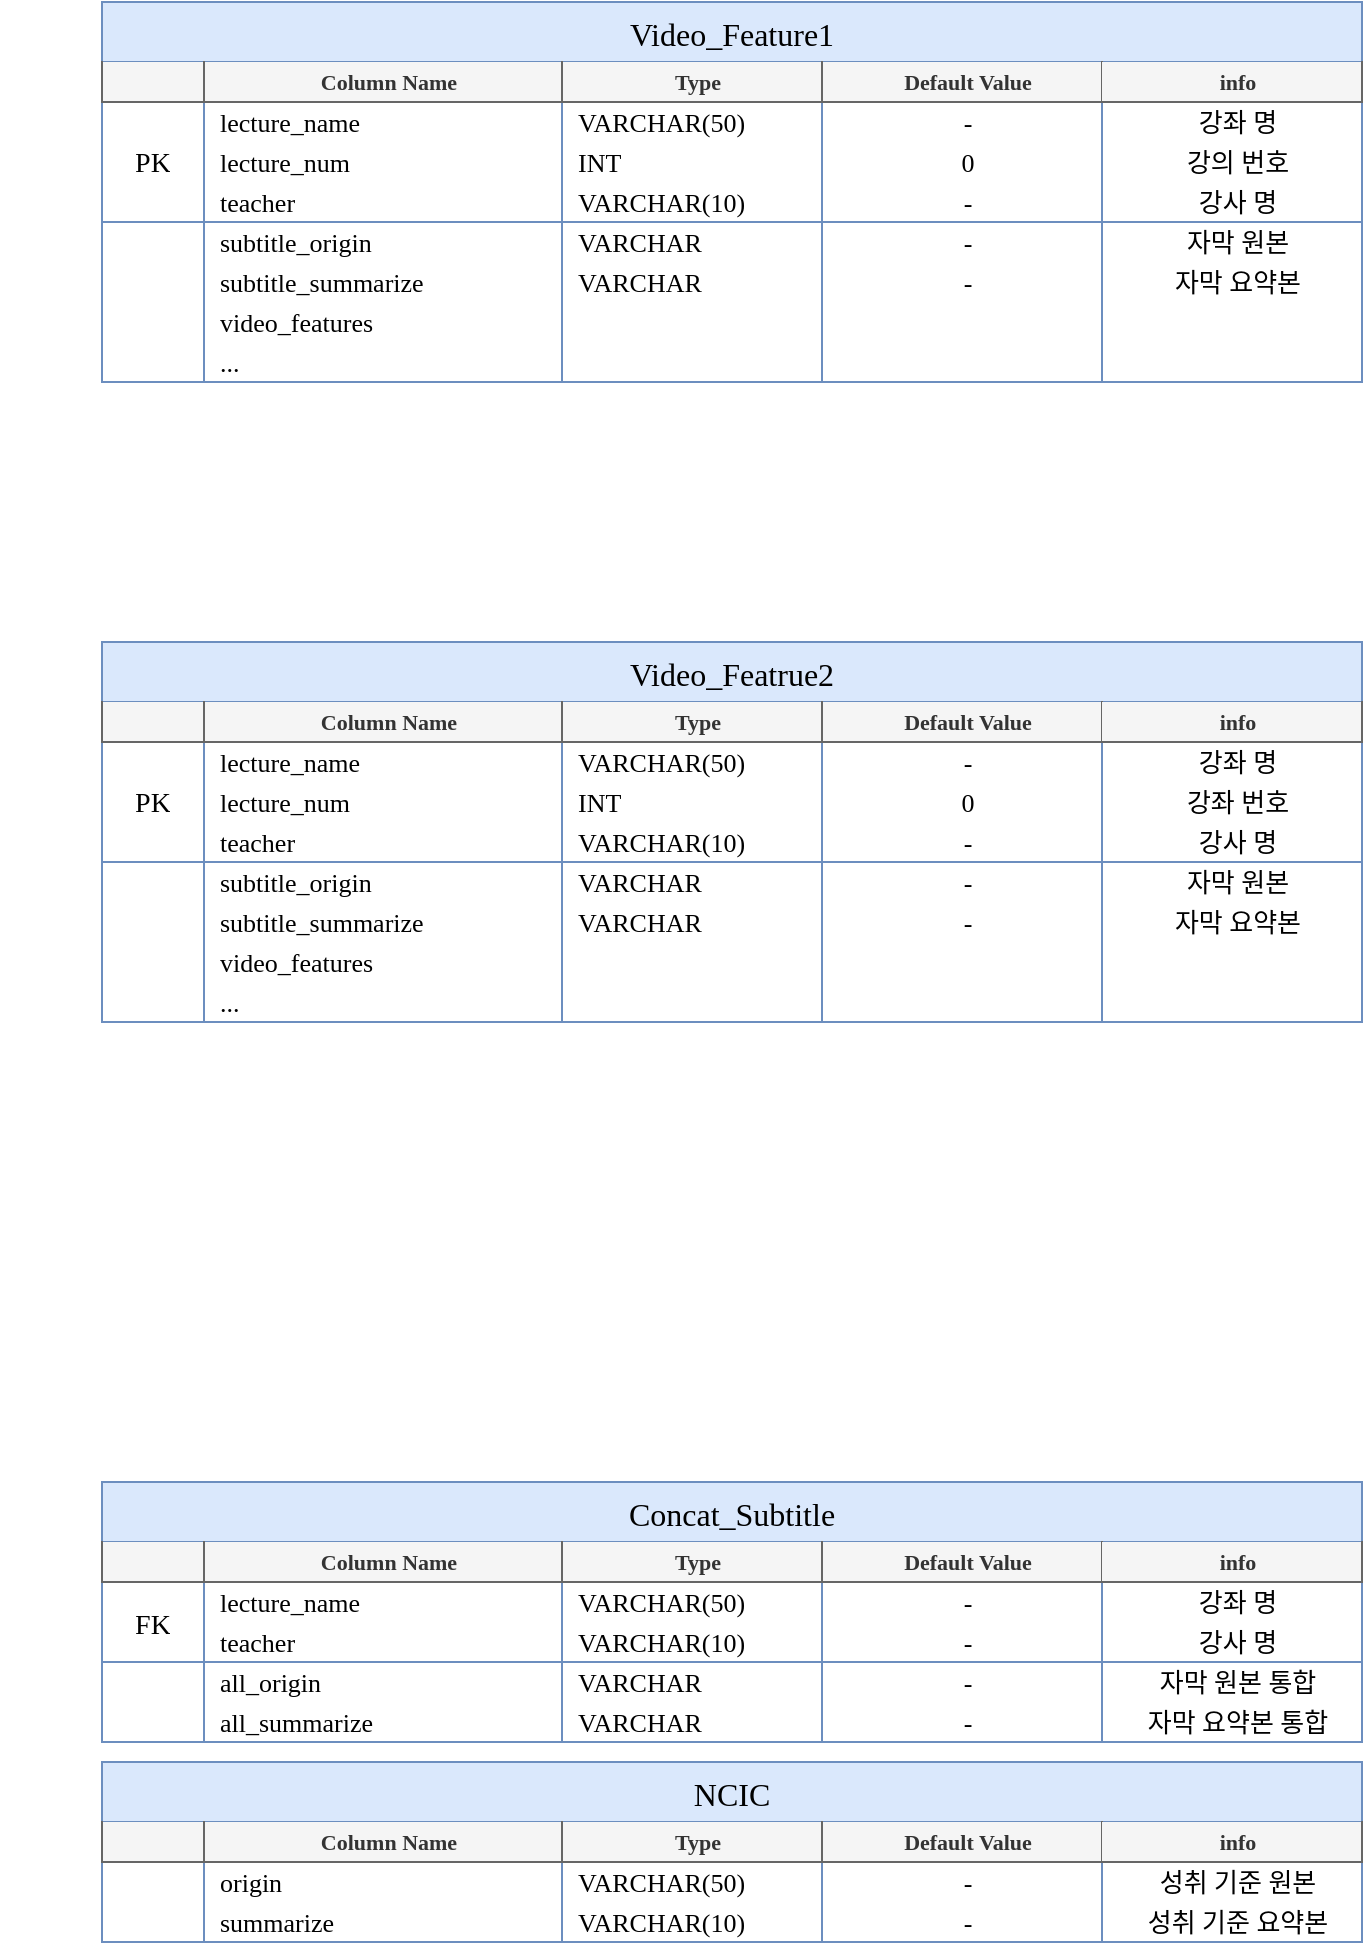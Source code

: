 <mxfile version="22.1.11" type="device">
  <diagram id="R2lEEEUBdFMjLlhIrx00" name="Page-1">
    <mxGraphModel dx="1118" dy="756" grid="1" gridSize="10" guides="1" tooltips="1" connect="1" arrows="1" fold="1" page="1" pageScale="1" pageWidth="850" pageHeight="1100" math="0" shadow="0" extFonts="Permanent Marker^https://fonts.googleapis.com/css?family=Permanent+Marker">
      <root>
        <mxCell id="0" />
        <mxCell id="1" parent="0" />
        <mxCell id="R1Zdba3kLmhNxGTt7Nd6-50" value="" style="shape=tableRow;horizontal=0;startSize=0;swimlaneHead=0;swimlaneBody=0;top=0;left=0;bottom=0;right=0;collapsible=0;dropTarget=0;fillColor=none;points=[[0,0.5],[1,0.5]];portConstraint=eastwest;strokeColor=inherit;fontSize=16;fontFamily=Verdana;movable=1;resizable=1;rotatable=1;deletable=1;editable=1;locked=0;connectable=1;" parent="1" vertex="1">
          <mxGeometry x="60" y="250" width="230" height="30" as="geometry" />
        </mxCell>
        <mxCell id="R1Zdba3kLmhNxGTt7Nd6-178" value="Video_Featrue2" style="shape=table;startSize=30;container=1;collapsible=0;childLayout=tableLayout;fixedRows=1;rowLines=0;fontStyle=0;strokeColor=#6c8ebf;fontSize=16;verticalAlign=middle;fontFamily=Verdana;fillColor=#dae8fc;movable=1;resizable=1;rotatable=1;deletable=1;editable=1;locked=0;connectable=1;align=center;" parent="1" vertex="1">
          <mxGeometry x="110" y="340" width="630" height="190" as="geometry" />
        </mxCell>
        <mxCell id="R1Zdba3kLmhNxGTt7Nd6-179" style="shape=tableRow;horizontal=0;startSize=0;swimlaneHead=0;swimlaneBody=0;top=0;left=0;bottom=0;right=0;collapsible=0;dropTarget=0;fillColor=none;points=[[0,0.5],[1,0.5]];portConstraint=eastwest;strokeColor=inherit;fontSize=16;fontFamily=Verdana;swimlaneLine=0;movable=1;resizable=1;rotatable=1;deletable=1;editable=1;locked=0;connectable=1;" parent="R1Zdba3kLmhNxGTt7Nd6-178" vertex="1">
          <mxGeometry y="30" width="630" height="20" as="geometry" />
        </mxCell>
        <mxCell id="R1Zdba3kLmhNxGTt7Nd6-180" style="shape=partialRectangle;html=1;whiteSpace=wrap;connectable=1;fillColor=#f5f5f5;top=0;left=1;bottom=1;right=0;overflow=hidden;strokeColor=#666666;fontSize=16;fontFamily=Verdana;movable=1;resizable=1;rotatable=1;deletable=1;editable=1;locked=0;fontColor=#333333;" parent="R1Zdba3kLmhNxGTt7Nd6-179" vertex="1">
          <mxGeometry width="51" height="20" as="geometry">
            <mxRectangle width="51" height="20" as="alternateBounds" />
          </mxGeometry>
        </mxCell>
        <mxCell id="R1Zdba3kLmhNxGTt7Nd6-181" value="Column Name" style="shape=partialRectangle;html=1;whiteSpace=wrap;connectable=1;fillColor=#f5f5f5;top=0;left=1;bottom=1;right=1;align=center;spacingLeft=6;overflow=hidden;strokeColor=#666666;fontSize=11;fontFamily=Verdana;movable=1;resizable=1;rotatable=1;deletable=1;editable=1;locked=0;fontColor=#333333;fontStyle=1" parent="R1Zdba3kLmhNxGTt7Nd6-179" vertex="1">
          <mxGeometry x="51" width="179" height="20" as="geometry">
            <mxRectangle width="179" height="20" as="alternateBounds" />
          </mxGeometry>
        </mxCell>
        <mxCell id="R1Zdba3kLmhNxGTt7Nd6-182" value="Type" style="shape=partialRectangle;html=1;whiteSpace=wrap;connectable=1;fillColor=#f5f5f5;top=0;left=1;bottom=1;right=1;align=center;spacingLeft=6;overflow=hidden;strokeColor=#666666;fontSize=11;fontFamily=Verdana;movable=1;resizable=1;rotatable=1;deletable=1;editable=1;locked=0;fontColor=#333333;fontStyle=1" parent="R1Zdba3kLmhNxGTt7Nd6-179" vertex="1">
          <mxGeometry x="230" width="130" height="20" as="geometry">
            <mxRectangle width="130" height="20" as="alternateBounds" />
          </mxGeometry>
        </mxCell>
        <mxCell id="R1Zdba3kLmhNxGTt7Nd6-183" value="Default Value" style="shape=partialRectangle;html=1;whiteSpace=wrap;connectable=1;fillColor=#f5f5f5;top=0;left=1;bottom=1;right=1;align=center;spacingLeft=6;overflow=hidden;strokeColor=#666666;fontSize=11;fontFamily=Verdana;movable=1;resizable=1;rotatable=1;deletable=1;editable=1;locked=0;fontColor=#333333;fontStyle=1" parent="R1Zdba3kLmhNxGTt7Nd6-179" vertex="1">
          <mxGeometry x="360" width="140" height="20" as="geometry">
            <mxRectangle width="140" height="20" as="alternateBounds" />
          </mxGeometry>
        </mxCell>
        <mxCell id="R1Zdba3kLmhNxGTt7Nd6-184" value="info" style="shape=partialRectangle;html=1;whiteSpace=wrap;connectable=1;fillColor=#f5f5f5;top=0;left=0;bottom=1;right=1;align=center;spacingLeft=6;overflow=hidden;strokeColor=#666666;fontSize=11;fontFamily=Verdana;movable=1;resizable=1;rotatable=1;deletable=1;editable=1;locked=0;fontColor=#333333;fontStyle=1" parent="R1Zdba3kLmhNxGTt7Nd6-179" vertex="1">
          <mxGeometry x="500" width="130" height="20" as="geometry">
            <mxRectangle width="130" height="20" as="alternateBounds" />
          </mxGeometry>
        </mxCell>
        <mxCell id="R1Zdba3kLmhNxGTt7Nd6-185" style="shape=tableRow;horizontal=0;startSize=0;swimlaneHead=0;swimlaneBody=0;top=0;left=0;bottom=0;right=0;collapsible=0;dropTarget=0;fillColor=none;points=[[0,0.5],[1,0.5]];portConstraint=eastwest;strokeColor=inherit;fontSize=16;fontFamily=Verdana;swimlaneLine=0;movable=1;resizable=1;rotatable=1;deletable=1;editable=1;locked=0;connectable=1;" parent="R1Zdba3kLmhNxGTt7Nd6-178" vertex="1">
          <mxGeometry y="50" width="630" height="20" as="geometry" />
        </mxCell>
        <mxCell id="R1Zdba3kLmhNxGTt7Nd6-186" style="shape=partialRectangle;html=1;whiteSpace=wrap;connectable=1;fillColor=none;top=0;left=0;bottom=0;right=0;overflow=hidden;strokeColor=inherit;fontSize=16;fontFamily=Verdana;movable=1;resizable=1;rotatable=1;deletable=1;editable=1;locked=0;" parent="R1Zdba3kLmhNxGTt7Nd6-185" vertex="1">
          <mxGeometry width="51" height="20" as="geometry">
            <mxRectangle width="51" height="20" as="alternateBounds" />
          </mxGeometry>
        </mxCell>
        <mxCell id="R1Zdba3kLmhNxGTt7Nd6-187" value="lecture_name" style="shape=partialRectangle;html=1;whiteSpace=wrap;connectable=1;fillColor=none;top=0;left=0;bottom=0;right=0;align=left;spacingLeft=6;overflow=hidden;strokeColor=inherit;fontSize=13;fontFamily=Verdana;movable=1;resizable=1;rotatable=1;deletable=1;editable=1;locked=0;" parent="R1Zdba3kLmhNxGTt7Nd6-185" vertex="1">
          <mxGeometry x="51" width="179" height="20" as="geometry">
            <mxRectangle width="179" height="20" as="alternateBounds" />
          </mxGeometry>
        </mxCell>
        <mxCell id="R1Zdba3kLmhNxGTt7Nd6-188" value="VARCHAR(50)" style="shape=partialRectangle;html=1;whiteSpace=wrap;connectable=1;fillColor=none;top=0;left=0;bottom=0;right=0;align=left;spacingLeft=6;overflow=hidden;strokeColor=inherit;fontSize=13;fontFamily=Verdana;movable=1;resizable=1;rotatable=1;deletable=1;editable=1;locked=0;" parent="R1Zdba3kLmhNxGTt7Nd6-185" vertex="1">
          <mxGeometry x="230" width="130" height="20" as="geometry">
            <mxRectangle width="130" height="20" as="alternateBounds" />
          </mxGeometry>
        </mxCell>
        <mxCell id="R1Zdba3kLmhNxGTt7Nd6-189" value="-" style="shape=partialRectangle;html=1;whiteSpace=wrap;connectable=1;fillColor=none;top=0;left=0;bottom=0;right=0;align=center;spacingLeft=6;overflow=hidden;strokeColor=inherit;fontSize=13;fontFamily=Verdana;movable=1;resizable=1;rotatable=1;deletable=1;editable=1;locked=0;" parent="R1Zdba3kLmhNxGTt7Nd6-185" vertex="1">
          <mxGeometry x="360" width="140" height="20" as="geometry">
            <mxRectangle width="140" height="20" as="alternateBounds" />
          </mxGeometry>
        </mxCell>
        <mxCell id="R1Zdba3kLmhNxGTt7Nd6-190" value="강좌 명" style="shape=partialRectangle;html=1;whiteSpace=wrap;connectable=1;fillColor=none;top=0;left=0;bottom=0;right=0;align=center;spacingLeft=6;overflow=hidden;strokeColor=inherit;fontSize=13;fontFamily=Verdana;movable=1;resizable=1;rotatable=1;deletable=1;editable=1;locked=0;" parent="R1Zdba3kLmhNxGTt7Nd6-185" vertex="1">
          <mxGeometry x="500" width="130" height="20" as="geometry">
            <mxRectangle width="130" height="20" as="alternateBounds" />
          </mxGeometry>
        </mxCell>
        <mxCell id="R1Zdba3kLmhNxGTt7Nd6-191" style="shape=tableRow;horizontal=0;startSize=0;swimlaneHead=0;swimlaneBody=0;top=0;left=0;bottom=0;right=0;collapsible=0;dropTarget=0;fillColor=none;points=[[0,0.5],[1,0.5]];portConstraint=eastwest;strokeColor=inherit;fontSize=16;fontFamily=Verdana;swimlaneLine=0;movable=1;resizable=1;rotatable=1;deletable=1;editable=1;locked=0;connectable=1;" parent="R1Zdba3kLmhNxGTt7Nd6-178" vertex="1">
          <mxGeometry y="70" width="630" height="20" as="geometry" />
        </mxCell>
        <mxCell id="R1Zdba3kLmhNxGTt7Nd6-192" value="PK" style="shape=partialRectangle;html=1;whiteSpace=wrap;connectable=1;fillColor=none;top=0;left=0;bottom=0;right=0;overflow=hidden;strokeColor=inherit;fontSize=14;fontFamily=Verdana;movable=1;resizable=1;rotatable=1;deletable=1;editable=1;locked=0;" parent="R1Zdba3kLmhNxGTt7Nd6-191" vertex="1">
          <mxGeometry width="51" height="20" as="geometry">
            <mxRectangle width="51" height="20" as="alternateBounds" />
          </mxGeometry>
        </mxCell>
        <mxCell id="R1Zdba3kLmhNxGTt7Nd6-193" value="lecture_num" style="shape=partialRectangle;html=1;whiteSpace=wrap;connectable=1;fillColor=none;top=0;left=0;bottom=0;right=0;align=left;spacingLeft=6;overflow=hidden;strokeColor=inherit;fontSize=13;fontFamily=Verdana;movable=1;resizable=1;rotatable=1;deletable=1;editable=1;locked=0;" parent="R1Zdba3kLmhNxGTt7Nd6-191" vertex="1">
          <mxGeometry x="51" width="179" height="20" as="geometry">
            <mxRectangle width="179" height="20" as="alternateBounds" />
          </mxGeometry>
        </mxCell>
        <mxCell id="R1Zdba3kLmhNxGTt7Nd6-194" value="INT" style="shape=partialRectangle;html=1;whiteSpace=wrap;connectable=1;fillColor=none;top=0;left=0;bottom=0;right=0;align=left;spacingLeft=6;overflow=hidden;strokeColor=inherit;fontSize=13;fontFamily=Verdana;movable=1;resizable=1;rotatable=1;deletable=1;editable=1;locked=0;" parent="R1Zdba3kLmhNxGTt7Nd6-191" vertex="1">
          <mxGeometry x="230" width="130" height="20" as="geometry">
            <mxRectangle width="130" height="20" as="alternateBounds" />
          </mxGeometry>
        </mxCell>
        <mxCell id="R1Zdba3kLmhNxGTt7Nd6-195" value="0" style="shape=partialRectangle;html=1;whiteSpace=wrap;connectable=1;fillColor=none;top=0;left=0;bottom=0;right=0;align=center;spacingLeft=6;overflow=hidden;strokeColor=inherit;fontSize=13;fontFamily=Verdana;movable=1;resizable=1;rotatable=1;deletable=1;editable=1;locked=0;" parent="R1Zdba3kLmhNxGTt7Nd6-191" vertex="1">
          <mxGeometry x="360" width="140" height="20" as="geometry">
            <mxRectangle width="140" height="20" as="alternateBounds" />
          </mxGeometry>
        </mxCell>
        <mxCell id="R1Zdba3kLmhNxGTt7Nd6-196" value="강좌 번호" style="shape=partialRectangle;html=1;whiteSpace=wrap;connectable=1;fillColor=none;top=0;left=0;bottom=0;right=0;align=center;spacingLeft=6;overflow=hidden;strokeColor=inherit;fontSize=13;fontFamily=Verdana;movable=1;resizable=1;rotatable=1;deletable=1;editable=1;locked=0;" parent="R1Zdba3kLmhNxGTt7Nd6-191" vertex="1">
          <mxGeometry x="500" width="130" height="20" as="geometry">
            <mxRectangle width="130" height="20" as="alternateBounds" />
          </mxGeometry>
        </mxCell>
        <mxCell id="R1Zdba3kLmhNxGTt7Nd6-197" style="shape=tableRow;horizontal=0;startSize=0;swimlaneHead=0;swimlaneBody=0;top=0;left=0;bottom=0;right=0;collapsible=0;dropTarget=0;fillColor=none;points=[[0,0.5],[1,0.5]];portConstraint=eastwest;strokeColor=inherit;fontSize=16;fontFamily=Verdana;swimlaneLine=0;movable=1;resizable=1;rotatable=1;deletable=1;editable=1;locked=0;connectable=1;" parent="R1Zdba3kLmhNxGTt7Nd6-178" vertex="1">
          <mxGeometry y="90" width="630" height="20" as="geometry" />
        </mxCell>
        <mxCell id="R1Zdba3kLmhNxGTt7Nd6-198" style="shape=partialRectangle;html=1;whiteSpace=wrap;connectable=1;fillColor=none;top=0;left=0;bottom=1;right=0;overflow=hidden;strokeColor=inherit;fontSize=16;fontFamily=Verdana;movable=1;resizable=1;rotatable=1;deletable=1;editable=1;locked=0;" parent="R1Zdba3kLmhNxGTt7Nd6-197" vertex="1">
          <mxGeometry width="51" height="20" as="geometry">
            <mxRectangle width="51" height="20" as="alternateBounds" />
          </mxGeometry>
        </mxCell>
        <mxCell id="R1Zdba3kLmhNxGTt7Nd6-199" value="teacher" style="shape=partialRectangle;html=1;whiteSpace=wrap;connectable=1;fillColor=none;top=0;left=0;bottom=1;right=0;align=left;spacingLeft=6;overflow=hidden;strokeColor=inherit;fontSize=13;fontFamily=Verdana;movable=1;resizable=1;rotatable=1;deletable=1;editable=1;locked=0;" parent="R1Zdba3kLmhNxGTt7Nd6-197" vertex="1">
          <mxGeometry x="51" width="179" height="20" as="geometry">
            <mxRectangle width="179" height="20" as="alternateBounds" />
          </mxGeometry>
        </mxCell>
        <mxCell id="R1Zdba3kLmhNxGTt7Nd6-200" value="VARCHAR(10)" style="shape=partialRectangle;html=1;whiteSpace=wrap;connectable=1;fillColor=none;top=0;left=0;bottom=1;right=0;align=left;spacingLeft=6;overflow=hidden;strokeColor=inherit;fontSize=13;fontFamily=Verdana;movable=1;resizable=1;rotatable=1;deletable=1;editable=1;locked=0;" parent="R1Zdba3kLmhNxGTt7Nd6-197" vertex="1">
          <mxGeometry x="230" width="130" height="20" as="geometry">
            <mxRectangle width="130" height="20" as="alternateBounds" />
          </mxGeometry>
        </mxCell>
        <mxCell id="R1Zdba3kLmhNxGTt7Nd6-201" value="-" style="shape=partialRectangle;html=1;whiteSpace=wrap;connectable=1;fillColor=none;top=0;left=0;bottom=1;right=0;align=center;spacingLeft=6;overflow=hidden;strokeColor=inherit;fontSize=13;fontFamily=Verdana;movable=1;resizable=1;rotatable=1;deletable=1;editable=1;locked=0;" parent="R1Zdba3kLmhNxGTt7Nd6-197" vertex="1">
          <mxGeometry x="360" width="140" height="20" as="geometry">
            <mxRectangle width="140" height="20" as="alternateBounds" />
          </mxGeometry>
        </mxCell>
        <mxCell id="R1Zdba3kLmhNxGTt7Nd6-202" value="강사 명" style="shape=partialRectangle;html=1;whiteSpace=wrap;connectable=1;fillColor=none;top=0;left=0;bottom=1;right=0;align=center;spacingLeft=6;overflow=hidden;strokeColor=inherit;fontSize=13;fontFamily=Verdana;movable=1;resizable=1;rotatable=1;deletable=1;editable=1;locked=0;" parent="R1Zdba3kLmhNxGTt7Nd6-197" vertex="1">
          <mxGeometry x="500" width="130" height="20" as="geometry">
            <mxRectangle width="130" height="20" as="alternateBounds" />
          </mxGeometry>
        </mxCell>
        <mxCell id="R1Zdba3kLmhNxGTt7Nd6-203" style="shape=tableRow;horizontal=0;startSize=0;swimlaneHead=0;swimlaneBody=0;top=0;left=0;bottom=0;right=0;collapsible=0;dropTarget=0;fillColor=none;points=[[0,0.5],[1,0.5]];portConstraint=eastwest;strokeColor=inherit;fontSize=16;fontFamily=Verdana;swimlaneLine=0;movable=1;resizable=1;rotatable=1;deletable=1;editable=1;locked=0;connectable=1;" parent="R1Zdba3kLmhNxGTt7Nd6-178" vertex="1">
          <mxGeometry y="110" width="630" height="20" as="geometry" />
        </mxCell>
        <mxCell id="R1Zdba3kLmhNxGTt7Nd6-204" style="shape=partialRectangle;html=1;whiteSpace=wrap;connectable=1;fillColor=none;top=0;left=0;bottom=0;right=0;overflow=hidden;strokeColor=inherit;fontSize=16;fontFamily=Verdana;movable=1;resizable=1;rotatable=1;deletable=1;editable=1;locked=0;" parent="R1Zdba3kLmhNxGTt7Nd6-203" vertex="1">
          <mxGeometry width="51" height="20" as="geometry">
            <mxRectangle width="51" height="20" as="alternateBounds" />
          </mxGeometry>
        </mxCell>
        <mxCell id="R1Zdba3kLmhNxGTt7Nd6-205" value="subtitle_origin" style="shape=partialRectangle;html=1;whiteSpace=wrap;connectable=1;fillColor=none;top=0;left=0;bottom=0;right=0;align=left;spacingLeft=6;overflow=hidden;strokeColor=inherit;fontSize=13;fontFamily=Verdana;movable=1;resizable=1;rotatable=1;deletable=1;editable=1;locked=0;" parent="R1Zdba3kLmhNxGTt7Nd6-203" vertex="1">
          <mxGeometry x="51" width="179" height="20" as="geometry">
            <mxRectangle width="179" height="20" as="alternateBounds" />
          </mxGeometry>
        </mxCell>
        <mxCell id="R1Zdba3kLmhNxGTt7Nd6-206" value="VARCHAR" style="shape=partialRectangle;html=1;whiteSpace=wrap;connectable=1;fillColor=none;top=0;left=0;bottom=0;right=0;align=left;spacingLeft=6;overflow=hidden;strokeColor=inherit;fontSize=13;fontFamily=Verdana;movable=1;resizable=1;rotatable=1;deletable=1;editable=1;locked=0;" parent="R1Zdba3kLmhNxGTt7Nd6-203" vertex="1">
          <mxGeometry x="230" width="130" height="20" as="geometry">
            <mxRectangle width="130" height="20" as="alternateBounds" />
          </mxGeometry>
        </mxCell>
        <mxCell id="R1Zdba3kLmhNxGTt7Nd6-207" value="-" style="shape=partialRectangle;html=1;whiteSpace=wrap;connectable=1;fillColor=none;top=0;left=0;bottom=0;right=0;align=center;spacingLeft=6;overflow=hidden;strokeColor=inherit;fontSize=13;fontFamily=Verdana;movable=1;resizable=1;rotatable=1;deletable=1;editable=1;locked=0;" parent="R1Zdba3kLmhNxGTt7Nd6-203" vertex="1">
          <mxGeometry x="360" width="140" height="20" as="geometry">
            <mxRectangle width="140" height="20" as="alternateBounds" />
          </mxGeometry>
        </mxCell>
        <mxCell id="R1Zdba3kLmhNxGTt7Nd6-208" value="자막 원본" style="shape=partialRectangle;html=1;whiteSpace=wrap;connectable=1;fillColor=none;top=0;left=0;bottom=0;right=0;align=center;spacingLeft=6;overflow=hidden;strokeColor=inherit;fontSize=13;fontFamily=Verdana;movable=1;resizable=1;rotatable=1;deletable=1;editable=1;locked=0;" parent="R1Zdba3kLmhNxGTt7Nd6-203" vertex="1">
          <mxGeometry x="500" width="130" height="20" as="geometry">
            <mxRectangle width="130" height="20" as="alternateBounds" />
          </mxGeometry>
        </mxCell>
        <mxCell id="R1Zdba3kLmhNxGTt7Nd6-209" style="shape=tableRow;horizontal=0;startSize=0;swimlaneHead=0;swimlaneBody=0;top=0;left=0;bottom=0;right=0;collapsible=0;dropTarget=0;fillColor=none;points=[[0,0.5],[1,0.5]];portConstraint=eastwest;strokeColor=inherit;fontSize=16;fontFamily=Verdana;swimlaneLine=0;movable=1;resizable=1;rotatable=1;deletable=1;editable=1;locked=0;connectable=1;" parent="R1Zdba3kLmhNxGTt7Nd6-178" vertex="1">
          <mxGeometry y="130" width="630" height="20" as="geometry" />
        </mxCell>
        <mxCell id="R1Zdba3kLmhNxGTt7Nd6-210" style="shape=partialRectangle;html=1;whiteSpace=wrap;connectable=1;fillColor=none;top=0;left=0;bottom=0;right=0;overflow=hidden;strokeColor=inherit;fontSize=16;fontFamily=Verdana;movable=1;resizable=1;rotatable=1;deletable=1;editable=1;locked=0;" parent="R1Zdba3kLmhNxGTt7Nd6-209" vertex="1">
          <mxGeometry width="51" height="20" as="geometry">
            <mxRectangle width="51" height="20" as="alternateBounds" />
          </mxGeometry>
        </mxCell>
        <mxCell id="R1Zdba3kLmhNxGTt7Nd6-211" value="subtitle_summarize" style="shape=partialRectangle;html=1;whiteSpace=wrap;connectable=1;fillColor=none;top=0;left=0;bottom=0;right=0;align=left;spacingLeft=6;overflow=hidden;strokeColor=inherit;fontSize=13;fontFamily=Verdana;movable=1;resizable=1;rotatable=1;deletable=1;editable=1;locked=0;" parent="R1Zdba3kLmhNxGTt7Nd6-209" vertex="1">
          <mxGeometry x="51" width="179" height="20" as="geometry">
            <mxRectangle width="179" height="20" as="alternateBounds" />
          </mxGeometry>
        </mxCell>
        <mxCell id="R1Zdba3kLmhNxGTt7Nd6-212" value="VARCHAR" style="shape=partialRectangle;html=1;whiteSpace=wrap;connectable=1;fillColor=none;top=0;left=0;bottom=0;right=0;align=left;spacingLeft=6;overflow=hidden;strokeColor=inherit;fontSize=13;fontFamily=Verdana;movable=1;resizable=1;rotatable=1;deletable=1;editable=1;locked=0;" parent="R1Zdba3kLmhNxGTt7Nd6-209" vertex="1">
          <mxGeometry x="230" width="130" height="20" as="geometry">
            <mxRectangle width="130" height="20" as="alternateBounds" />
          </mxGeometry>
        </mxCell>
        <mxCell id="R1Zdba3kLmhNxGTt7Nd6-213" value="-" style="shape=partialRectangle;html=1;whiteSpace=wrap;connectable=1;fillColor=none;top=0;left=0;bottom=0;right=0;align=center;spacingLeft=6;overflow=hidden;strokeColor=inherit;fontSize=13;fontFamily=Verdana;movable=1;resizable=1;rotatable=1;deletable=1;editable=1;locked=0;" parent="R1Zdba3kLmhNxGTt7Nd6-209" vertex="1">
          <mxGeometry x="360" width="140" height="20" as="geometry">
            <mxRectangle width="140" height="20" as="alternateBounds" />
          </mxGeometry>
        </mxCell>
        <mxCell id="R1Zdba3kLmhNxGTt7Nd6-214" value="자막 요약본" style="shape=partialRectangle;html=1;whiteSpace=wrap;connectable=1;fillColor=none;top=0;left=0;bottom=0;right=0;align=center;spacingLeft=6;overflow=hidden;strokeColor=inherit;fontSize=13;fontFamily=Verdana;movable=1;resizable=1;rotatable=1;deletable=1;editable=1;locked=0;" parent="R1Zdba3kLmhNxGTt7Nd6-209" vertex="1">
          <mxGeometry x="500" width="130" height="20" as="geometry">
            <mxRectangle width="130" height="20" as="alternateBounds" />
          </mxGeometry>
        </mxCell>
        <mxCell id="R1Zdba3kLmhNxGTt7Nd6-215" style="shape=tableRow;horizontal=0;startSize=0;swimlaneHead=0;swimlaneBody=0;top=0;left=0;bottom=0;right=0;collapsible=0;dropTarget=0;fillColor=none;points=[[0,0.5],[1,0.5]];portConstraint=eastwest;strokeColor=inherit;fontSize=16;fontFamily=Verdana;swimlaneLine=0;movable=1;resizable=1;rotatable=1;deletable=1;editable=1;locked=0;connectable=1;" parent="R1Zdba3kLmhNxGTt7Nd6-178" vertex="1">
          <mxGeometry y="150" width="630" height="20" as="geometry" />
        </mxCell>
        <mxCell id="R1Zdba3kLmhNxGTt7Nd6-216" style="shape=partialRectangle;html=1;whiteSpace=wrap;connectable=1;fillColor=none;top=0;left=0;bottom=0;right=0;overflow=hidden;strokeColor=inherit;fontSize=16;fontFamily=Verdana;movable=1;resizable=1;rotatable=1;deletable=1;editable=1;locked=0;" parent="R1Zdba3kLmhNxGTt7Nd6-215" vertex="1">
          <mxGeometry width="51" height="20" as="geometry">
            <mxRectangle width="51" height="20" as="alternateBounds" />
          </mxGeometry>
        </mxCell>
        <mxCell id="R1Zdba3kLmhNxGTt7Nd6-217" value="video_features" style="shape=partialRectangle;html=1;whiteSpace=wrap;connectable=1;fillColor=none;top=0;left=0;bottom=0;right=0;align=left;spacingLeft=6;overflow=hidden;strokeColor=inherit;fontSize=13;fontFamily=Verdana;movable=1;resizable=1;rotatable=1;deletable=1;editable=1;locked=0;" parent="R1Zdba3kLmhNxGTt7Nd6-215" vertex="1">
          <mxGeometry x="51" width="179" height="20" as="geometry">
            <mxRectangle width="179" height="20" as="alternateBounds" />
          </mxGeometry>
        </mxCell>
        <mxCell id="R1Zdba3kLmhNxGTt7Nd6-218" style="shape=partialRectangle;html=1;whiteSpace=wrap;connectable=1;fillColor=none;top=0;left=0;bottom=0;right=0;align=left;spacingLeft=6;overflow=hidden;strokeColor=inherit;fontSize=13;fontFamily=Verdana;movable=1;resizable=1;rotatable=1;deletable=1;editable=1;locked=0;" parent="R1Zdba3kLmhNxGTt7Nd6-215" vertex="1">
          <mxGeometry x="230" width="130" height="20" as="geometry">
            <mxRectangle width="130" height="20" as="alternateBounds" />
          </mxGeometry>
        </mxCell>
        <mxCell id="R1Zdba3kLmhNxGTt7Nd6-219" style="shape=partialRectangle;html=1;whiteSpace=wrap;connectable=1;fillColor=none;top=0;left=0;bottom=0;right=0;align=center;spacingLeft=6;overflow=hidden;strokeColor=inherit;fontSize=13;fontFamily=Verdana;movable=1;resizable=1;rotatable=1;deletable=1;editable=1;locked=0;" parent="R1Zdba3kLmhNxGTt7Nd6-215" vertex="1">
          <mxGeometry x="360" width="140" height="20" as="geometry">
            <mxRectangle width="140" height="20" as="alternateBounds" />
          </mxGeometry>
        </mxCell>
        <mxCell id="R1Zdba3kLmhNxGTt7Nd6-220" style="shape=partialRectangle;html=1;whiteSpace=wrap;connectable=1;fillColor=none;top=0;left=0;bottom=0;right=0;align=center;spacingLeft=6;overflow=hidden;strokeColor=inherit;fontSize=13;fontFamily=Verdana;movable=1;resizable=1;rotatable=1;deletable=1;editable=1;locked=0;" parent="R1Zdba3kLmhNxGTt7Nd6-215" vertex="1">
          <mxGeometry x="500" width="130" height="20" as="geometry">
            <mxRectangle width="130" height="20" as="alternateBounds" />
          </mxGeometry>
        </mxCell>
        <mxCell id="R1Zdba3kLmhNxGTt7Nd6-221" style="shape=tableRow;horizontal=0;startSize=0;swimlaneHead=0;swimlaneBody=0;top=0;left=0;bottom=0;right=0;collapsible=0;dropTarget=0;fillColor=none;points=[[0,0.5],[1,0.5]];portConstraint=eastwest;strokeColor=inherit;fontSize=16;fontFamily=Verdana;swimlaneLine=0;movable=1;resizable=1;rotatable=1;deletable=1;editable=1;locked=0;connectable=1;" parent="R1Zdba3kLmhNxGTt7Nd6-178" vertex="1">
          <mxGeometry y="170" width="630" height="20" as="geometry" />
        </mxCell>
        <mxCell id="R1Zdba3kLmhNxGTt7Nd6-222" style="shape=partialRectangle;html=1;whiteSpace=wrap;connectable=1;fillColor=none;top=0;left=0;bottom=0;right=0;overflow=hidden;strokeColor=inherit;fontSize=16;fontFamily=Verdana;movable=1;resizable=1;rotatable=1;deletable=1;editable=1;locked=0;" parent="R1Zdba3kLmhNxGTt7Nd6-221" vertex="1">
          <mxGeometry width="51" height="20" as="geometry">
            <mxRectangle width="51" height="20" as="alternateBounds" />
          </mxGeometry>
        </mxCell>
        <mxCell id="R1Zdba3kLmhNxGTt7Nd6-223" value="..." style="shape=partialRectangle;html=1;whiteSpace=wrap;connectable=1;fillColor=none;top=0;left=0;bottom=0;right=0;align=left;spacingLeft=6;overflow=hidden;strokeColor=inherit;fontSize=13;fontFamily=Verdana;movable=1;resizable=1;rotatable=1;deletable=1;editable=1;locked=0;" parent="R1Zdba3kLmhNxGTt7Nd6-221" vertex="1">
          <mxGeometry x="51" width="179" height="20" as="geometry">
            <mxRectangle width="179" height="20" as="alternateBounds" />
          </mxGeometry>
        </mxCell>
        <mxCell id="R1Zdba3kLmhNxGTt7Nd6-224" style="shape=partialRectangle;html=1;whiteSpace=wrap;connectable=1;fillColor=none;top=0;left=0;bottom=0;right=0;align=left;spacingLeft=6;overflow=hidden;strokeColor=inherit;fontSize=13;fontFamily=Verdana;movable=1;resizable=1;rotatable=1;deletable=1;editable=1;locked=0;" parent="R1Zdba3kLmhNxGTt7Nd6-221" vertex="1">
          <mxGeometry x="230" width="130" height="20" as="geometry">
            <mxRectangle width="130" height="20" as="alternateBounds" />
          </mxGeometry>
        </mxCell>
        <mxCell id="R1Zdba3kLmhNxGTt7Nd6-225" style="shape=partialRectangle;html=1;whiteSpace=wrap;connectable=1;fillColor=none;top=0;left=0;bottom=0;right=0;align=center;spacingLeft=6;overflow=hidden;strokeColor=inherit;fontSize=13;fontFamily=Verdana;movable=1;resizable=1;rotatable=1;deletable=1;editable=1;locked=0;" parent="R1Zdba3kLmhNxGTt7Nd6-221" vertex="1">
          <mxGeometry x="360" width="140" height="20" as="geometry">
            <mxRectangle width="140" height="20" as="alternateBounds" />
          </mxGeometry>
        </mxCell>
        <mxCell id="R1Zdba3kLmhNxGTt7Nd6-226" style="shape=partialRectangle;html=1;whiteSpace=wrap;connectable=1;fillColor=none;top=0;left=0;bottom=0;right=0;align=center;spacingLeft=6;overflow=hidden;strokeColor=inherit;fontSize=13;fontFamily=Verdana;movable=1;resizable=1;rotatable=1;deletable=1;editable=1;locked=0;" parent="R1Zdba3kLmhNxGTt7Nd6-221" vertex="1">
          <mxGeometry x="500" width="130" height="20" as="geometry">
            <mxRectangle width="130" height="20" as="alternateBounds" />
          </mxGeometry>
        </mxCell>
        <mxCell id="R1Zdba3kLmhNxGTt7Nd6-227" value="Video_Feature1" style="shape=table;startSize=30;container=1;collapsible=0;childLayout=tableLayout;fixedRows=1;rowLines=0;fontStyle=0;strokeColor=#6c8ebf;fontSize=16;verticalAlign=middle;fontFamily=Verdana;fillColor=#dae8fc;movable=1;resizable=1;rotatable=1;deletable=1;editable=1;locked=0;connectable=1;align=center;" parent="1" vertex="1">
          <mxGeometry x="110" y="20" width="630" height="190" as="geometry" />
        </mxCell>
        <mxCell id="R1Zdba3kLmhNxGTt7Nd6-228" style="shape=tableRow;horizontal=0;startSize=0;swimlaneHead=0;swimlaneBody=0;top=0;left=0;bottom=0;right=0;collapsible=0;dropTarget=0;fillColor=none;points=[[0,0.5],[1,0.5]];portConstraint=eastwest;strokeColor=inherit;fontSize=16;fontFamily=Verdana;swimlaneLine=0;movable=1;resizable=1;rotatable=1;deletable=1;editable=1;locked=0;connectable=1;" parent="R1Zdba3kLmhNxGTt7Nd6-227" vertex="1">
          <mxGeometry y="30" width="630" height="20" as="geometry" />
        </mxCell>
        <mxCell id="R1Zdba3kLmhNxGTt7Nd6-229" style="shape=partialRectangle;html=1;whiteSpace=wrap;connectable=1;fillColor=#f5f5f5;top=0;left=1;bottom=1;right=0;overflow=hidden;strokeColor=#666666;fontSize=16;fontFamily=Verdana;movable=1;resizable=1;rotatable=1;deletable=1;editable=1;locked=0;fontColor=#333333;" parent="R1Zdba3kLmhNxGTt7Nd6-228" vertex="1">
          <mxGeometry width="51" height="20" as="geometry">
            <mxRectangle width="51" height="20" as="alternateBounds" />
          </mxGeometry>
        </mxCell>
        <mxCell id="R1Zdba3kLmhNxGTt7Nd6-230" value="Column Name" style="shape=partialRectangle;html=1;whiteSpace=wrap;connectable=1;fillColor=#f5f5f5;top=0;left=1;bottom=1;right=1;align=center;spacingLeft=6;overflow=hidden;strokeColor=#666666;fontSize=11;fontFamily=Verdana;movable=1;resizable=1;rotatable=1;deletable=1;editable=1;locked=0;fontColor=#333333;fontStyle=1" parent="R1Zdba3kLmhNxGTt7Nd6-228" vertex="1">
          <mxGeometry x="51" width="179" height="20" as="geometry">
            <mxRectangle width="179" height="20" as="alternateBounds" />
          </mxGeometry>
        </mxCell>
        <mxCell id="R1Zdba3kLmhNxGTt7Nd6-231" value="Type" style="shape=partialRectangle;html=1;whiteSpace=wrap;connectable=1;fillColor=#f5f5f5;top=0;left=1;bottom=1;right=1;align=center;spacingLeft=6;overflow=hidden;strokeColor=#666666;fontSize=11;fontFamily=Verdana;movable=1;resizable=1;rotatable=1;deletable=1;editable=1;locked=0;fontColor=#333333;fontStyle=1" parent="R1Zdba3kLmhNxGTt7Nd6-228" vertex="1">
          <mxGeometry x="230" width="130" height="20" as="geometry">
            <mxRectangle width="130" height="20" as="alternateBounds" />
          </mxGeometry>
        </mxCell>
        <mxCell id="R1Zdba3kLmhNxGTt7Nd6-232" value="Default Value" style="shape=partialRectangle;html=1;whiteSpace=wrap;connectable=1;fillColor=#f5f5f5;top=0;left=1;bottom=1;right=1;align=center;spacingLeft=6;overflow=hidden;strokeColor=#666666;fontSize=11;fontFamily=Verdana;movable=1;resizable=1;rotatable=1;deletable=1;editable=1;locked=0;fontColor=#333333;fontStyle=1" parent="R1Zdba3kLmhNxGTt7Nd6-228" vertex="1">
          <mxGeometry x="360" width="140" height="20" as="geometry">
            <mxRectangle width="140" height="20" as="alternateBounds" />
          </mxGeometry>
        </mxCell>
        <mxCell id="R1Zdba3kLmhNxGTt7Nd6-233" value="info" style="shape=partialRectangle;html=1;whiteSpace=wrap;connectable=1;fillColor=#f5f5f5;top=0;left=0;bottom=1;right=1;align=center;spacingLeft=6;overflow=hidden;strokeColor=#666666;fontSize=11;fontFamily=Verdana;movable=1;resizable=1;rotatable=1;deletable=1;editable=1;locked=0;fontColor=#333333;fontStyle=1" parent="R1Zdba3kLmhNxGTt7Nd6-228" vertex="1">
          <mxGeometry x="500" width="130" height="20" as="geometry">
            <mxRectangle width="130" height="20" as="alternateBounds" />
          </mxGeometry>
        </mxCell>
        <mxCell id="R1Zdba3kLmhNxGTt7Nd6-234" style="shape=tableRow;horizontal=0;startSize=0;swimlaneHead=0;swimlaneBody=0;top=0;left=0;bottom=0;right=0;collapsible=0;dropTarget=0;fillColor=none;points=[[0,0.5],[1,0.5]];portConstraint=eastwest;strokeColor=inherit;fontSize=16;fontFamily=Verdana;swimlaneLine=0;movable=1;resizable=1;rotatable=1;deletable=1;editable=1;locked=0;connectable=1;" parent="R1Zdba3kLmhNxGTt7Nd6-227" vertex="1">
          <mxGeometry y="50" width="630" height="20" as="geometry" />
        </mxCell>
        <mxCell id="R1Zdba3kLmhNxGTt7Nd6-235" style="shape=partialRectangle;html=1;whiteSpace=wrap;connectable=1;fillColor=none;top=0;left=0;bottom=0;right=0;overflow=hidden;strokeColor=inherit;fontSize=16;fontFamily=Verdana;movable=1;resizable=1;rotatable=1;deletable=1;editable=1;locked=0;" parent="R1Zdba3kLmhNxGTt7Nd6-234" vertex="1">
          <mxGeometry width="51" height="20" as="geometry">
            <mxRectangle width="51" height="20" as="alternateBounds" />
          </mxGeometry>
        </mxCell>
        <mxCell id="R1Zdba3kLmhNxGTt7Nd6-236" value="lecture_name" style="shape=partialRectangle;html=1;whiteSpace=wrap;connectable=1;fillColor=none;top=0;left=0;bottom=0;right=0;align=left;spacingLeft=6;overflow=hidden;strokeColor=inherit;fontSize=13;fontFamily=Verdana;movable=1;resizable=1;rotatable=1;deletable=1;editable=1;locked=0;" parent="R1Zdba3kLmhNxGTt7Nd6-234" vertex="1">
          <mxGeometry x="51" width="179" height="20" as="geometry">
            <mxRectangle width="179" height="20" as="alternateBounds" />
          </mxGeometry>
        </mxCell>
        <mxCell id="R1Zdba3kLmhNxGTt7Nd6-237" value="VARCHAR(50)" style="shape=partialRectangle;html=1;whiteSpace=wrap;connectable=1;fillColor=none;top=0;left=0;bottom=0;right=0;align=left;spacingLeft=6;overflow=hidden;strokeColor=inherit;fontSize=13;fontFamily=Verdana;movable=1;resizable=1;rotatable=1;deletable=1;editable=1;locked=0;" parent="R1Zdba3kLmhNxGTt7Nd6-234" vertex="1">
          <mxGeometry x="230" width="130" height="20" as="geometry">
            <mxRectangle width="130" height="20" as="alternateBounds" />
          </mxGeometry>
        </mxCell>
        <mxCell id="R1Zdba3kLmhNxGTt7Nd6-238" value="-" style="shape=partialRectangle;html=1;whiteSpace=wrap;connectable=1;fillColor=none;top=0;left=0;bottom=0;right=0;align=center;spacingLeft=6;overflow=hidden;strokeColor=inherit;fontSize=13;fontFamily=Verdana;movable=1;resizable=1;rotatable=1;deletable=1;editable=1;locked=0;" parent="R1Zdba3kLmhNxGTt7Nd6-234" vertex="1">
          <mxGeometry x="360" width="140" height="20" as="geometry">
            <mxRectangle width="140" height="20" as="alternateBounds" />
          </mxGeometry>
        </mxCell>
        <mxCell id="R1Zdba3kLmhNxGTt7Nd6-239" value="강좌 명" style="shape=partialRectangle;html=1;whiteSpace=wrap;connectable=1;fillColor=none;top=0;left=0;bottom=0;right=0;align=center;spacingLeft=6;overflow=hidden;strokeColor=inherit;fontSize=13;fontFamily=Verdana;movable=1;resizable=1;rotatable=1;deletable=1;editable=1;locked=0;" parent="R1Zdba3kLmhNxGTt7Nd6-234" vertex="1">
          <mxGeometry x="500" width="130" height="20" as="geometry">
            <mxRectangle width="130" height="20" as="alternateBounds" />
          </mxGeometry>
        </mxCell>
        <mxCell id="R1Zdba3kLmhNxGTt7Nd6-240" style="shape=tableRow;horizontal=0;startSize=0;swimlaneHead=0;swimlaneBody=0;top=0;left=0;bottom=0;right=0;collapsible=0;dropTarget=0;fillColor=none;points=[[0,0.5],[1,0.5]];portConstraint=eastwest;strokeColor=inherit;fontSize=16;fontFamily=Verdana;swimlaneLine=0;movable=1;resizable=1;rotatable=1;deletable=1;editable=1;locked=0;connectable=1;" parent="R1Zdba3kLmhNxGTt7Nd6-227" vertex="1">
          <mxGeometry y="70" width="630" height="20" as="geometry" />
        </mxCell>
        <mxCell id="R1Zdba3kLmhNxGTt7Nd6-241" value="PK" style="shape=partialRectangle;html=1;whiteSpace=wrap;connectable=1;fillColor=none;top=0;left=0;bottom=0;right=0;overflow=hidden;strokeColor=inherit;fontSize=14;fontFamily=Verdana;movable=1;resizable=1;rotatable=1;deletable=1;editable=1;locked=0;" parent="R1Zdba3kLmhNxGTt7Nd6-240" vertex="1">
          <mxGeometry width="51" height="20" as="geometry">
            <mxRectangle width="51" height="20" as="alternateBounds" />
          </mxGeometry>
        </mxCell>
        <mxCell id="R1Zdba3kLmhNxGTt7Nd6-242" value="lecture_num" style="shape=partialRectangle;html=1;whiteSpace=wrap;connectable=1;fillColor=none;top=0;left=0;bottom=0;right=0;align=left;spacingLeft=6;overflow=hidden;strokeColor=inherit;fontSize=13;fontFamily=Verdana;movable=1;resizable=1;rotatable=1;deletable=1;editable=1;locked=0;" parent="R1Zdba3kLmhNxGTt7Nd6-240" vertex="1">
          <mxGeometry x="51" width="179" height="20" as="geometry">
            <mxRectangle width="179" height="20" as="alternateBounds" />
          </mxGeometry>
        </mxCell>
        <mxCell id="R1Zdba3kLmhNxGTt7Nd6-243" value="INT" style="shape=partialRectangle;html=1;whiteSpace=wrap;connectable=1;fillColor=none;top=0;left=0;bottom=0;right=0;align=left;spacingLeft=6;overflow=hidden;strokeColor=inherit;fontSize=13;fontFamily=Verdana;movable=1;resizable=1;rotatable=1;deletable=1;editable=1;locked=0;" parent="R1Zdba3kLmhNxGTt7Nd6-240" vertex="1">
          <mxGeometry x="230" width="130" height="20" as="geometry">
            <mxRectangle width="130" height="20" as="alternateBounds" />
          </mxGeometry>
        </mxCell>
        <mxCell id="R1Zdba3kLmhNxGTt7Nd6-244" value="0" style="shape=partialRectangle;html=1;whiteSpace=wrap;connectable=1;fillColor=none;top=0;left=0;bottom=0;right=0;align=center;spacingLeft=6;overflow=hidden;strokeColor=inherit;fontSize=13;fontFamily=Verdana;movable=1;resizable=1;rotatable=1;deletable=1;editable=1;locked=0;" parent="R1Zdba3kLmhNxGTt7Nd6-240" vertex="1">
          <mxGeometry x="360" width="140" height="20" as="geometry">
            <mxRectangle width="140" height="20" as="alternateBounds" />
          </mxGeometry>
        </mxCell>
        <mxCell id="R1Zdba3kLmhNxGTt7Nd6-245" value="강의 번호" style="shape=partialRectangle;html=1;whiteSpace=wrap;connectable=1;fillColor=none;top=0;left=0;bottom=0;right=0;align=center;spacingLeft=6;overflow=hidden;strokeColor=inherit;fontSize=13;fontFamily=Verdana;movable=1;resizable=1;rotatable=1;deletable=1;editable=1;locked=0;" parent="R1Zdba3kLmhNxGTt7Nd6-240" vertex="1">
          <mxGeometry x="500" width="130" height="20" as="geometry">
            <mxRectangle width="130" height="20" as="alternateBounds" />
          </mxGeometry>
        </mxCell>
        <mxCell id="R1Zdba3kLmhNxGTt7Nd6-246" style="shape=tableRow;horizontal=0;startSize=0;swimlaneHead=0;swimlaneBody=0;top=0;left=0;bottom=0;right=0;collapsible=0;dropTarget=0;fillColor=none;points=[[0,0.5],[1,0.5]];portConstraint=eastwest;strokeColor=inherit;fontSize=16;fontFamily=Verdana;swimlaneLine=0;movable=1;resizable=1;rotatable=1;deletable=1;editable=1;locked=0;connectable=1;" parent="R1Zdba3kLmhNxGTt7Nd6-227" vertex="1">
          <mxGeometry y="90" width="630" height="20" as="geometry" />
        </mxCell>
        <mxCell id="R1Zdba3kLmhNxGTt7Nd6-247" style="shape=partialRectangle;html=1;whiteSpace=wrap;connectable=1;fillColor=none;top=0;left=0;bottom=1;right=0;overflow=hidden;strokeColor=inherit;fontSize=16;fontFamily=Verdana;movable=1;resizable=1;rotatable=1;deletable=1;editable=1;locked=0;" parent="R1Zdba3kLmhNxGTt7Nd6-246" vertex="1">
          <mxGeometry width="51" height="20" as="geometry">
            <mxRectangle width="51" height="20" as="alternateBounds" />
          </mxGeometry>
        </mxCell>
        <mxCell id="R1Zdba3kLmhNxGTt7Nd6-248" value="teacher" style="shape=partialRectangle;html=1;whiteSpace=wrap;connectable=1;fillColor=none;top=0;left=0;bottom=1;right=0;align=left;spacingLeft=6;overflow=hidden;strokeColor=inherit;fontSize=13;fontFamily=Verdana;movable=1;resizable=1;rotatable=1;deletable=1;editable=1;locked=0;" parent="R1Zdba3kLmhNxGTt7Nd6-246" vertex="1">
          <mxGeometry x="51" width="179" height="20" as="geometry">
            <mxRectangle width="179" height="20" as="alternateBounds" />
          </mxGeometry>
        </mxCell>
        <mxCell id="R1Zdba3kLmhNxGTt7Nd6-249" value="VARCHAR(10)" style="shape=partialRectangle;html=1;whiteSpace=wrap;connectable=1;fillColor=none;top=0;left=0;bottom=1;right=0;align=left;spacingLeft=6;overflow=hidden;strokeColor=inherit;fontSize=13;fontFamily=Verdana;movable=1;resizable=1;rotatable=1;deletable=1;editable=1;locked=0;" parent="R1Zdba3kLmhNxGTt7Nd6-246" vertex="1">
          <mxGeometry x="230" width="130" height="20" as="geometry">
            <mxRectangle width="130" height="20" as="alternateBounds" />
          </mxGeometry>
        </mxCell>
        <mxCell id="R1Zdba3kLmhNxGTt7Nd6-250" value="-" style="shape=partialRectangle;html=1;whiteSpace=wrap;connectable=1;fillColor=none;top=0;left=0;bottom=1;right=0;align=center;spacingLeft=6;overflow=hidden;strokeColor=inherit;fontSize=13;fontFamily=Verdana;movable=1;resizable=1;rotatable=1;deletable=1;editable=1;locked=0;" parent="R1Zdba3kLmhNxGTt7Nd6-246" vertex="1">
          <mxGeometry x="360" width="140" height="20" as="geometry">
            <mxRectangle width="140" height="20" as="alternateBounds" />
          </mxGeometry>
        </mxCell>
        <mxCell id="R1Zdba3kLmhNxGTt7Nd6-251" value="강사 명" style="shape=partialRectangle;html=1;whiteSpace=wrap;connectable=1;fillColor=none;top=0;left=0;bottom=1;right=0;align=center;spacingLeft=6;overflow=hidden;strokeColor=inherit;fontSize=13;fontFamily=Verdana;movable=1;resizable=1;rotatable=1;deletable=1;editable=1;locked=0;" parent="R1Zdba3kLmhNxGTt7Nd6-246" vertex="1">
          <mxGeometry x="500" width="130" height="20" as="geometry">
            <mxRectangle width="130" height="20" as="alternateBounds" />
          </mxGeometry>
        </mxCell>
        <mxCell id="R1Zdba3kLmhNxGTt7Nd6-252" style="shape=tableRow;horizontal=0;startSize=0;swimlaneHead=0;swimlaneBody=0;top=0;left=0;bottom=0;right=0;collapsible=0;dropTarget=0;fillColor=none;points=[[0,0.5],[1,0.5]];portConstraint=eastwest;strokeColor=inherit;fontSize=16;fontFamily=Verdana;swimlaneLine=0;movable=1;resizable=1;rotatable=1;deletable=1;editable=1;locked=0;connectable=1;" parent="R1Zdba3kLmhNxGTt7Nd6-227" vertex="1">
          <mxGeometry y="110" width="630" height="20" as="geometry" />
        </mxCell>
        <mxCell id="R1Zdba3kLmhNxGTt7Nd6-253" style="shape=partialRectangle;html=1;whiteSpace=wrap;connectable=1;fillColor=none;top=0;left=0;bottom=0;right=0;overflow=hidden;strokeColor=inherit;fontSize=16;fontFamily=Verdana;movable=1;resizable=1;rotatable=1;deletable=1;editable=1;locked=0;" parent="R1Zdba3kLmhNxGTt7Nd6-252" vertex="1">
          <mxGeometry width="51" height="20" as="geometry">
            <mxRectangle width="51" height="20" as="alternateBounds" />
          </mxGeometry>
        </mxCell>
        <mxCell id="R1Zdba3kLmhNxGTt7Nd6-254" value="subtitle_origin" style="shape=partialRectangle;html=1;whiteSpace=wrap;connectable=1;fillColor=none;top=0;left=0;bottom=0;right=0;align=left;spacingLeft=6;overflow=hidden;strokeColor=inherit;fontSize=13;fontFamily=Verdana;movable=1;resizable=1;rotatable=1;deletable=1;editable=1;locked=0;" parent="R1Zdba3kLmhNxGTt7Nd6-252" vertex="1">
          <mxGeometry x="51" width="179" height="20" as="geometry">
            <mxRectangle width="179" height="20" as="alternateBounds" />
          </mxGeometry>
        </mxCell>
        <mxCell id="R1Zdba3kLmhNxGTt7Nd6-255" value="VARCHAR" style="shape=partialRectangle;html=1;whiteSpace=wrap;connectable=1;fillColor=none;top=0;left=0;bottom=0;right=0;align=left;spacingLeft=6;overflow=hidden;strokeColor=inherit;fontSize=13;fontFamily=Verdana;movable=1;resizable=1;rotatable=1;deletable=1;editable=1;locked=0;" parent="R1Zdba3kLmhNxGTt7Nd6-252" vertex="1">
          <mxGeometry x="230" width="130" height="20" as="geometry">
            <mxRectangle width="130" height="20" as="alternateBounds" />
          </mxGeometry>
        </mxCell>
        <mxCell id="R1Zdba3kLmhNxGTt7Nd6-256" value="-" style="shape=partialRectangle;html=1;whiteSpace=wrap;connectable=1;fillColor=none;top=0;left=0;bottom=0;right=0;align=center;spacingLeft=6;overflow=hidden;strokeColor=inherit;fontSize=13;fontFamily=Verdana;movable=1;resizable=1;rotatable=1;deletable=1;editable=1;locked=0;" parent="R1Zdba3kLmhNxGTt7Nd6-252" vertex="1">
          <mxGeometry x="360" width="140" height="20" as="geometry">
            <mxRectangle width="140" height="20" as="alternateBounds" />
          </mxGeometry>
        </mxCell>
        <mxCell id="R1Zdba3kLmhNxGTt7Nd6-257" value="자막 원본" style="shape=partialRectangle;html=1;whiteSpace=wrap;connectable=1;fillColor=none;top=0;left=0;bottom=0;right=0;align=center;spacingLeft=6;overflow=hidden;strokeColor=inherit;fontSize=13;fontFamily=Verdana;movable=1;resizable=1;rotatable=1;deletable=1;editable=1;locked=0;" parent="R1Zdba3kLmhNxGTt7Nd6-252" vertex="1">
          <mxGeometry x="500" width="130" height="20" as="geometry">
            <mxRectangle width="130" height="20" as="alternateBounds" />
          </mxGeometry>
        </mxCell>
        <mxCell id="R1Zdba3kLmhNxGTt7Nd6-258" style="shape=tableRow;horizontal=0;startSize=0;swimlaneHead=0;swimlaneBody=0;top=0;left=0;bottom=0;right=0;collapsible=0;dropTarget=0;fillColor=none;points=[[0,0.5],[1,0.5]];portConstraint=eastwest;strokeColor=inherit;fontSize=16;fontFamily=Verdana;swimlaneLine=0;movable=1;resizable=1;rotatable=1;deletable=1;editable=1;locked=0;connectable=1;" parent="R1Zdba3kLmhNxGTt7Nd6-227" vertex="1">
          <mxGeometry y="130" width="630" height="20" as="geometry" />
        </mxCell>
        <mxCell id="R1Zdba3kLmhNxGTt7Nd6-259" style="shape=partialRectangle;html=1;whiteSpace=wrap;connectable=1;fillColor=none;top=0;left=0;bottom=0;right=0;overflow=hidden;strokeColor=inherit;fontSize=16;fontFamily=Verdana;movable=1;resizable=1;rotatable=1;deletable=1;editable=1;locked=0;" parent="R1Zdba3kLmhNxGTt7Nd6-258" vertex="1">
          <mxGeometry width="51" height="20" as="geometry">
            <mxRectangle width="51" height="20" as="alternateBounds" />
          </mxGeometry>
        </mxCell>
        <mxCell id="R1Zdba3kLmhNxGTt7Nd6-260" value="subtitle_summarize" style="shape=partialRectangle;html=1;whiteSpace=wrap;connectable=1;fillColor=none;top=0;left=0;bottom=0;right=0;align=left;spacingLeft=6;overflow=hidden;strokeColor=inherit;fontSize=13;fontFamily=Verdana;movable=1;resizable=1;rotatable=1;deletable=1;editable=1;locked=0;" parent="R1Zdba3kLmhNxGTt7Nd6-258" vertex="1">
          <mxGeometry x="51" width="179" height="20" as="geometry">
            <mxRectangle width="179" height="20" as="alternateBounds" />
          </mxGeometry>
        </mxCell>
        <mxCell id="R1Zdba3kLmhNxGTt7Nd6-261" value="VARCHAR" style="shape=partialRectangle;html=1;whiteSpace=wrap;connectable=1;fillColor=none;top=0;left=0;bottom=0;right=0;align=left;spacingLeft=6;overflow=hidden;strokeColor=inherit;fontSize=13;fontFamily=Verdana;movable=1;resizable=1;rotatable=1;deletable=1;editable=1;locked=0;" parent="R1Zdba3kLmhNxGTt7Nd6-258" vertex="1">
          <mxGeometry x="230" width="130" height="20" as="geometry">
            <mxRectangle width="130" height="20" as="alternateBounds" />
          </mxGeometry>
        </mxCell>
        <mxCell id="R1Zdba3kLmhNxGTt7Nd6-262" value="-" style="shape=partialRectangle;html=1;whiteSpace=wrap;connectable=1;fillColor=none;top=0;left=0;bottom=0;right=0;align=center;spacingLeft=6;overflow=hidden;strokeColor=inherit;fontSize=13;fontFamily=Verdana;movable=1;resizable=1;rotatable=1;deletable=1;editable=1;locked=0;" parent="R1Zdba3kLmhNxGTt7Nd6-258" vertex="1">
          <mxGeometry x="360" width="140" height="20" as="geometry">
            <mxRectangle width="140" height="20" as="alternateBounds" />
          </mxGeometry>
        </mxCell>
        <mxCell id="R1Zdba3kLmhNxGTt7Nd6-263" value="자막 요약본" style="shape=partialRectangle;html=1;whiteSpace=wrap;connectable=1;fillColor=none;top=0;left=0;bottom=0;right=0;align=center;spacingLeft=6;overflow=hidden;strokeColor=inherit;fontSize=13;fontFamily=Verdana;movable=1;resizable=1;rotatable=1;deletable=1;editable=1;locked=0;" parent="R1Zdba3kLmhNxGTt7Nd6-258" vertex="1">
          <mxGeometry x="500" width="130" height="20" as="geometry">
            <mxRectangle width="130" height="20" as="alternateBounds" />
          </mxGeometry>
        </mxCell>
        <mxCell id="R1Zdba3kLmhNxGTt7Nd6-264" style="shape=tableRow;horizontal=0;startSize=0;swimlaneHead=0;swimlaneBody=0;top=0;left=0;bottom=0;right=0;collapsible=0;dropTarget=0;fillColor=none;points=[[0,0.5],[1,0.5]];portConstraint=eastwest;strokeColor=inherit;fontSize=16;fontFamily=Verdana;swimlaneLine=0;movable=1;resizable=1;rotatable=1;deletable=1;editable=1;locked=0;connectable=1;" parent="R1Zdba3kLmhNxGTt7Nd6-227" vertex="1">
          <mxGeometry y="150" width="630" height="20" as="geometry" />
        </mxCell>
        <mxCell id="R1Zdba3kLmhNxGTt7Nd6-265" style="shape=partialRectangle;html=1;whiteSpace=wrap;connectable=1;fillColor=none;top=0;left=0;bottom=0;right=0;overflow=hidden;strokeColor=inherit;fontSize=16;fontFamily=Verdana;movable=1;resizable=1;rotatable=1;deletable=1;editable=1;locked=0;" parent="R1Zdba3kLmhNxGTt7Nd6-264" vertex="1">
          <mxGeometry width="51" height="20" as="geometry">
            <mxRectangle width="51" height="20" as="alternateBounds" />
          </mxGeometry>
        </mxCell>
        <mxCell id="R1Zdba3kLmhNxGTt7Nd6-266" value="video_features" style="shape=partialRectangle;html=1;whiteSpace=wrap;connectable=1;fillColor=none;top=0;left=0;bottom=0;right=0;align=left;spacingLeft=6;overflow=hidden;strokeColor=inherit;fontSize=13;fontFamily=Verdana;movable=1;resizable=1;rotatable=1;deletable=1;editable=1;locked=0;" parent="R1Zdba3kLmhNxGTt7Nd6-264" vertex="1">
          <mxGeometry x="51" width="179" height="20" as="geometry">
            <mxRectangle width="179" height="20" as="alternateBounds" />
          </mxGeometry>
        </mxCell>
        <mxCell id="R1Zdba3kLmhNxGTt7Nd6-267" style="shape=partialRectangle;html=1;whiteSpace=wrap;connectable=1;fillColor=none;top=0;left=0;bottom=0;right=0;align=left;spacingLeft=6;overflow=hidden;strokeColor=inherit;fontSize=13;fontFamily=Verdana;movable=1;resizable=1;rotatable=1;deletable=1;editable=1;locked=0;" parent="R1Zdba3kLmhNxGTt7Nd6-264" vertex="1">
          <mxGeometry x="230" width="130" height="20" as="geometry">
            <mxRectangle width="130" height="20" as="alternateBounds" />
          </mxGeometry>
        </mxCell>
        <mxCell id="R1Zdba3kLmhNxGTt7Nd6-268" style="shape=partialRectangle;html=1;whiteSpace=wrap;connectable=1;fillColor=none;top=0;left=0;bottom=0;right=0;align=center;spacingLeft=6;overflow=hidden;strokeColor=inherit;fontSize=13;fontFamily=Verdana;movable=1;resizable=1;rotatable=1;deletable=1;editable=1;locked=0;" parent="R1Zdba3kLmhNxGTt7Nd6-264" vertex="1">
          <mxGeometry x="360" width="140" height="20" as="geometry">
            <mxRectangle width="140" height="20" as="alternateBounds" />
          </mxGeometry>
        </mxCell>
        <mxCell id="R1Zdba3kLmhNxGTt7Nd6-269" style="shape=partialRectangle;html=1;whiteSpace=wrap;connectable=1;fillColor=none;top=0;left=0;bottom=0;right=0;align=center;spacingLeft=6;overflow=hidden;strokeColor=inherit;fontSize=13;fontFamily=Verdana;movable=1;resizable=1;rotatable=1;deletable=1;editable=1;locked=0;" parent="R1Zdba3kLmhNxGTt7Nd6-264" vertex="1">
          <mxGeometry x="500" width="130" height="20" as="geometry">
            <mxRectangle width="130" height="20" as="alternateBounds" />
          </mxGeometry>
        </mxCell>
        <mxCell id="R1Zdba3kLmhNxGTt7Nd6-270" style="shape=tableRow;horizontal=0;startSize=0;swimlaneHead=0;swimlaneBody=0;top=0;left=0;bottom=0;right=0;collapsible=0;dropTarget=0;fillColor=none;points=[[0,0.5],[1,0.5]];portConstraint=eastwest;strokeColor=inherit;fontSize=16;fontFamily=Verdana;swimlaneLine=0;movable=1;resizable=1;rotatable=1;deletable=1;editable=1;locked=0;connectable=1;" parent="R1Zdba3kLmhNxGTt7Nd6-227" vertex="1">
          <mxGeometry y="170" width="630" height="20" as="geometry" />
        </mxCell>
        <mxCell id="R1Zdba3kLmhNxGTt7Nd6-271" style="shape=partialRectangle;html=1;whiteSpace=wrap;connectable=1;fillColor=none;top=0;left=0;bottom=0;right=0;overflow=hidden;strokeColor=inherit;fontSize=16;fontFamily=Verdana;movable=1;resizable=1;rotatable=1;deletable=1;editable=1;locked=0;" parent="R1Zdba3kLmhNxGTt7Nd6-270" vertex="1">
          <mxGeometry width="51" height="20" as="geometry">
            <mxRectangle width="51" height="20" as="alternateBounds" />
          </mxGeometry>
        </mxCell>
        <mxCell id="R1Zdba3kLmhNxGTt7Nd6-272" value="..." style="shape=partialRectangle;html=1;whiteSpace=wrap;connectable=1;fillColor=none;top=0;left=0;bottom=0;right=0;align=left;spacingLeft=6;overflow=hidden;strokeColor=inherit;fontSize=13;fontFamily=Verdana;movable=1;resizable=1;rotatable=1;deletable=1;editable=1;locked=0;" parent="R1Zdba3kLmhNxGTt7Nd6-270" vertex="1">
          <mxGeometry x="51" width="179" height="20" as="geometry">
            <mxRectangle width="179" height="20" as="alternateBounds" />
          </mxGeometry>
        </mxCell>
        <mxCell id="R1Zdba3kLmhNxGTt7Nd6-273" style="shape=partialRectangle;html=1;whiteSpace=wrap;connectable=1;fillColor=none;top=0;left=0;bottom=0;right=0;align=left;spacingLeft=6;overflow=hidden;strokeColor=inherit;fontSize=13;fontFamily=Verdana;movable=1;resizable=1;rotatable=1;deletable=1;editable=1;locked=0;" parent="R1Zdba3kLmhNxGTt7Nd6-270" vertex="1">
          <mxGeometry x="230" width="130" height="20" as="geometry">
            <mxRectangle width="130" height="20" as="alternateBounds" />
          </mxGeometry>
        </mxCell>
        <mxCell id="R1Zdba3kLmhNxGTt7Nd6-274" style="shape=partialRectangle;html=1;whiteSpace=wrap;connectable=1;fillColor=none;top=0;left=0;bottom=0;right=0;align=center;spacingLeft=6;overflow=hidden;strokeColor=inherit;fontSize=13;fontFamily=Verdana;movable=1;resizable=1;rotatable=1;deletable=1;editable=1;locked=0;" parent="R1Zdba3kLmhNxGTt7Nd6-270" vertex="1">
          <mxGeometry x="360" width="140" height="20" as="geometry">
            <mxRectangle width="140" height="20" as="alternateBounds" />
          </mxGeometry>
        </mxCell>
        <mxCell id="R1Zdba3kLmhNxGTt7Nd6-275" style="shape=partialRectangle;html=1;whiteSpace=wrap;connectable=1;fillColor=none;top=0;left=0;bottom=0;right=0;align=center;spacingLeft=6;overflow=hidden;strokeColor=inherit;fontSize=13;fontFamily=Verdana;movable=1;resizable=1;rotatable=1;deletable=1;editable=1;locked=0;" parent="R1Zdba3kLmhNxGTt7Nd6-270" vertex="1">
          <mxGeometry x="500" width="130" height="20" as="geometry">
            <mxRectangle width="130" height="20" as="alternateBounds" />
          </mxGeometry>
        </mxCell>
        <mxCell id="R1Zdba3kLmhNxGTt7Nd6-289" value="Concat_Subtitle" style="shape=table;startSize=30;container=1;collapsible=0;childLayout=tableLayout;fixedRows=1;rowLines=0;fontStyle=0;strokeColor=#6c8ebf;fontSize=16;verticalAlign=middle;fontFamily=Verdana;fillColor=#dae8fc;movable=1;resizable=1;rotatable=1;deletable=1;editable=1;locked=0;connectable=1;align=center;" parent="1" vertex="1">
          <mxGeometry x="110" y="760" width="630" height="130" as="geometry" />
        </mxCell>
        <mxCell id="R1Zdba3kLmhNxGTt7Nd6-290" style="shape=tableRow;horizontal=0;startSize=0;swimlaneHead=0;swimlaneBody=0;top=0;left=0;bottom=0;right=0;collapsible=0;dropTarget=0;fillColor=none;points=[[0,0.5],[1,0.5]];portConstraint=eastwest;strokeColor=inherit;fontSize=16;fontFamily=Verdana;swimlaneLine=0;movable=1;resizable=1;rotatable=1;deletable=1;editable=1;locked=0;connectable=1;" parent="R1Zdba3kLmhNxGTt7Nd6-289" vertex="1">
          <mxGeometry y="30" width="630" height="20" as="geometry" />
        </mxCell>
        <mxCell id="R1Zdba3kLmhNxGTt7Nd6-291" style="shape=partialRectangle;html=1;whiteSpace=wrap;connectable=1;fillColor=#f5f5f5;top=0;left=1;bottom=1;right=0;overflow=hidden;strokeColor=#666666;fontSize=16;fontFamily=Verdana;movable=1;resizable=1;rotatable=1;deletable=1;editable=1;locked=0;fontColor=#333333;" parent="R1Zdba3kLmhNxGTt7Nd6-290" vertex="1">
          <mxGeometry width="51" height="20" as="geometry">
            <mxRectangle width="51" height="20" as="alternateBounds" />
          </mxGeometry>
        </mxCell>
        <mxCell id="R1Zdba3kLmhNxGTt7Nd6-292" value="Column Name" style="shape=partialRectangle;html=1;whiteSpace=wrap;connectable=1;fillColor=#f5f5f5;top=0;left=1;bottom=1;right=1;align=center;spacingLeft=6;overflow=hidden;strokeColor=#666666;fontSize=11;fontFamily=Verdana;movable=1;resizable=1;rotatable=1;deletable=1;editable=1;locked=0;fontColor=#333333;fontStyle=1" parent="R1Zdba3kLmhNxGTt7Nd6-290" vertex="1">
          <mxGeometry x="51" width="179" height="20" as="geometry">
            <mxRectangle width="179" height="20" as="alternateBounds" />
          </mxGeometry>
        </mxCell>
        <mxCell id="R1Zdba3kLmhNxGTt7Nd6-293" value="Type" style="shape=partialRectangle;html=1;whiteSpace=wrap;connectable=1;fillColor=#f5f5f5;top=0;left=1;bottom=1;right=1;align=center;spacingLeft=6;overflow=hidden;strokeColor=#666666;fontSize=11;fontFamily=Verdana;movable=1;resizable=1;rotatable=1;deletable=1;editable=1;locked=0;fontColor=#333333;fontStyle=1" parent="R1Zdba3kLmhNxGTt7Nd6-290" vertex="1">
          <mxGeometry x="230" width="130" height="20" as="geometry">
            <mxRectangle width="130" height="20" as="alternateBounds" />
          </mxGeometry>
        </mxCell>
        <mxCell id="R1Zdba3kLmhNxGTt7Nd6-294" value="Default Value" style="shape=partialRectangle;html=1;whiteSpace=wrap;connectable=1;fillColor=#f5f5f5;top=0;left=1;bottom=1;right=1;align=center;spacingLeft=6;overflow=hidden;strokeColor=#666666;fontSize=11;fontFamily=Verdana;movable=1;resizable=1;rotatable=1;deletable=1;editable=1;locked=0;fontColor=#333333;fontStyle=1" parent="R1Zdba3kLmhNxGTt7Nd6-290" vertex="1">
          <mxGeometry x="360" width="140" height="20" as="geometry">
            <mxRectangle width="140" height="20" as="alternateBounds" />
          </mxGeometry>
        </mxCell>
        <mxCell id="R1Zdba3kLmhNxGTt7Nd6-295" value="info" style="shape=partialRectangle;html=1;whiteSpace=wrap;connectable=1;fillColor=#f5f5f5;top=0;left=0;bottom=1;right=1;align=center;spacingLeft=6;overflow=hidden;strokeColor=#666666;fontSize=11;fontFamily=Verdana;movable=1;resizable=1;rotatable=1;deletable=1;editable=1;locked=0;fontColor=#333333;fontStyle=1" parent="R1Zdba3kLmhNxGTt7Nd6-290" vertex="1">
          <mxGeometry x="500" width="130" height="20" as="geometry">
            <mxRectangle width="130" height="20" as="alternateBounds" />
          </mxGeometry>
        </mxCell>
        <mxCell id="R1Zdba3kLmhNxGTt7Nd6-296" style="shape=tableRow;horizontal=0;startSize=0;swimlaneHead=0;swimlaneBody=0;top=0;left=0;bottom=0;right=0;collapsible=0;dropTarget=0;fillColor=none;points=[[0,0.5],[1,0.5]];portConstraint=eastwest;strokeColor=inherit;fontSize=16;fontFamily=Verdana;swimlaneLine=0;movable=1;resizable=1;rotatable=1;deletable=1;editable=1;locked=0;connectable=1;" parent="R1Zdba3kLmhNxGTt7Nd6-289" vertex="1">
          <mxGeometry y="50" width="630" height="20" as="geometry" />
        </mxCell>
        <mxCell id="R1Zdba3kLmhNxGTt7Nd6-297" value="&lt;font style=&quot;font-size: 14px;&quot;&gt;FK&lt;/font&gt;" style="shape=partialRectangle;html=1;whiteSpace=wrap;connectable=1;fillColor=none;top=0;left=0;bottom=1;right=0;overflow=hidden;strokeColor=inherit;fontSize=16;fontFamily=Verdana;movable=1;resizable=1;rotatable=1;deletable=1;editable=1;locked=0;rowspan=2;colspan=1;" parent="R1Zdba3kLmhNxGTt7Nd6-296" vertex="1">
          <mxGeometry width="51" height="40" as="geometry">
            <mxRectangle width="51" height="20" as="alternateBounds" />
          </mxGeometry>
        </mxCell>
        <mxCell id="R1Zdba3kLmhNxGTt7Nd6-298" value="lecture_name" style="shape=partialRectangle;html=1;whiteSpace=wrap;connectable=1;fillColor=none;top=0;left=0;bottom=0;right=0;align=left;spacingLeft=6;overflow=hidden;strokeColor=inherit;fontSize=13;fontFamily=Verdana;movable=1;resizable=1;rotatable=1;deletable=1;editable=1;locked=0;" parent="R1Zdba3kLmhNxGTt7Nd6-296" vertex="1">
          <mxGeometry x="51" width="179" height="20" as="geometry">
            <mxRectangle width="179" height="20" as="alternateBounds" />
          </mxGeometry>
        </mxCell>
        <mxCell id="R1Zdba3kLmhNxGTt7Nd6-299" value="VARCHAR(50)" style="shape=partialRectangle;html=1;whiteSpace=wrap;connectable=1;fillColor=none;top=0;left=0;bottom=0;right=0;align=left;spacingLeft=6;overflow=hidden;strokeColor=inherit;fontSize=13;fontFamily=Verdana;movable=1;resizable=1;rotatable=1;deletable=1;editable=1;locked=0;" parent="R1Zdba3kLmhNxGTt7Nd6-296" vertex="1">
          <mxGeometry x="230" width="130" height="20" as="geometry">
            <mxRectangle width="130" height="20" as="alternateBounds" />
          </mxGeometry>
        </mxCell>
        <mxCell id="R1Zdba3kLmhNxGTt7Nd6-300" value="-" style="shape=partialRectangle;html=1;whiteSpace=wrap;connectable=1;fillColor=none;top=0;left=0;bottom=0;right=0;align=center;spacingLeft=6;overflow=hidden;strokeColor=inherit;fontSize=13;fontFamily=Verdana;movable=1;resizable=1;rotatable=1;deletable=1;editable=1;locked=0;" parent="R1Zdba3kLmhNxGTt7Nd6-296" vertex="1">
          <mxGeometry x="360" width="140" height="20" as="geometry">
            <mxRectangle width="140" height="20" as="alternateBounds" />
          </mxGeometry>
        </mxCell>
        <mxCell id="R1Zdba3kLmhNxGTt7Nd6-301" value="강좌 명" style="shape=partialRectangle;html=1;whiteSpace=wrap;connectable=1;fillColor=none;top=0;left=0;bottom=0;right=0;align=center;spacingLeft=6;overflow=hidden;strokeColor=inherit;fontSize=13;fontFamily=Verdana;movable=1;resizable=1;rotatable=1;deletable=1;editable=1;locked=0;" parent="R1Zdba3kLmhNxGTt7Nd6-296" vertex="1">
          <mxGeometry x="500" width="130" height="20" as="geometry">
            <mxRectangle width="130" height="20" as="alternateBounds" />
          </mxGeometry>
        </mxCell>
        <mxCell id="R1Zdba3kLmhNxGTt7Nd6-308" style="shape=tableRow;horizontal=0;startSize=0;swimlaneHead=0;swimlaneBody=0;top=0;left=0;bottom=0;right=0;collapsible=0;dropTarget=0;fillColor=none;points=[[0,0.5],[1,0.5]];portConstraint=eastwest;strokeColor=inherit;fontSize=16;fontFamily=Verdana;swimlaneLine=0;movable=1;resizable=1;rotatable=1;deletable=1;editable=1;locked=0;connectable=1;" parent="R1Zdba3kLmhNxGTt7Nd6-289" vertex="1">
          <mxGeometry y="70" width="630" height="20" as="geometry" />
        </mxCell>
        <mxCell id="R1Zdba3kLmhNxGTt7Nd6-309" style="shape=partialRectangle;html=1;whiteSpace=wrap;connectable=1;fillColor=none;top=0;left=0;bottom=1;right=0;overflow=hidden;strokeColor=inherit;fontSize=16;fontFamily=Verdana;movable=1;resizable=1;rotatable=1;deletable=1;editable=1;locked=0;" parent="R1Zdba3kLmhNxGTt7Nd6-308" vertex="1" visible="0">
          <mxGeometry width="51" height="20" as="geometry">
            <mxRectangle width="51" height="20" as="alternateBounds" />
          </mxGeometry>
        </mxCell>
        <mxCell id="R1Zdba3kLmhNxGTt7Nd6-310" value="teacher" style="shape=partialRectangle;html=1;whiteSpace=wrap;connectable=1;fillColor=none;top=0;left=0;bottom=1;right=0;align=left;spacingLeft=6;overflow=hidden;strokeColor=inherit;fontSize=13;fontFamily=Verdana;movable=1;resizable=1;rotatable=1;deletable=1;editable=1;locked=0;" parent="R1Zdba3kLmhNxGTt7Nd6-308" vertex="1">
          <mxGeometry x="51" width="179" height="20" as="geometry">
            <mxRectangle width="179" height="20" as="alternateBounds" />
          </mxGeometry>
        </mxCell>
        <mxCell id="R1Zdba3kLmhNxGTt7Nd6-311" value="VARCHAR(10)" style="shape=partialRectangle;html=1;whiteSpace=wrap;connectable=1;fillColor=none;top=0;left=0;bottom=1;right=0;align=left;spacingLeft=6;overflow=hidden;strokeColor=inherit;fontSize=13;fontFamily=Verdana;movable=1;resizable=1;rotatable=1;deletable=1;editable=1;locked=0;" parent="R1Zdba3kLmhNxGTt7Nd6-308" vertex="1">
          <mxGeometry x="230" width="130" height="20" as="geometry">
            <mxRectangle width="130" height="20" as="alternateBounds" />
          </mxGeometry>
        </mxCell>
        <mxCell id="R1Zdba3kLmhNxGTt7Nd6-312" value="-" style="shape=partialRectangle;html=1;whiteSpace=wrap;connectable=1;fillColor=none;top=0;left=0;bottom=1;right=0;align=center;spacingLeft=6;overflow=hidden;strokeColor=inherit;fontSize=13;fontFamily=Verdana;movable=1;resizable=1;rotatable=1;deletable=1;editable=1;locked=0;" parent="R1Zdba3kLmhNxGTt7Nd6-308" vertex="1">
          <mxGeometry x="360" width="140" height="20" as="geometry">
            <mxRectangle width="140" height="20" as="alternateBounds" />
          </mxGeometry>
        </mxCell>
        <mxCell id="R1Zdba3kLmhNxGTt7Nd6-313" value="강사 명" style="shape=partialRectangle;html=1;whiteSpace=wrap;connectable=1;fillColor=none;top=0;left=0;bottom=1;right=0;align=center;spacingLeft=6;overflow=hidden;strokeColor=inherit;fontSize=13;fontFamily=Verdana;movable=1;resizable=1;rotatable=1;deletable=1;editable=1;locked=0;" parent="R1Zdba3kLmhNxGTt7Nd6-308" vertex="1">
          <mxGeometry x="500" width="130" height="20" as="geometry">
            <mxRectangle width="130" height="20" as="alternateBounds" />
          </mxGeometry>
        </mxCell>
        <mxCell id="R1Zdba3kLmhNxGTt7Nd6-314" style="shape=tableRow;horizontal=0;startSize=0;swimlaneHead=0;swimlaneBody=0;top=0;left=0;bottom=0;right=0;collapsible=0;dropTarget=0;fillColor=none;points=[[0,0.5],[1,0.5]];portConstraint=eastwest;strokeColor=inherit;fontSize=16;fontFamily=Verdana;swimlaneLine=0;movable=1;resizable=1;rotatable=1;deletable=1;editable=1;locked=0;connectable=1;" parent="R1Zdba3kLmhNxGTt7Nd6-289" vertex="1">
          <mxGeometry y="90" width="630" height="20" as="geometry" />
        </mxCell>
        <mxCell id="R1Zdba3kLmhNxGTt7Nd6-315" style="shape=partialRectangle;html=1;whiteSpace=wrap;connectable=1;fillColor=none;top=0;left=0;bottom=0;right=0;overflow=hidden;strokeColor=inherit;fontSize=16;fontFamily=Verdana;movable=1;resizable=1;rotatable=1;deletable=1;editable=1;locked=0;" parent="R1Zdba3kLmhNxGTt7Nd6-314" vertex="1">
          <mxGeometry width="51" height="20" as="geometry">
            <mxRectangle width="51" height="20" as="alternateBounds" />
          </mxGeometry>
        </mxCell>
        <mxCell id="R1Zdba3kLmhNxGTt7Nd6-316" value="all_origin" style="shape=partialRectangle;html=1;whiteSpace=wrap;connectable=1;fillColor=none;top=0;left=0;bottom=0;right=0;align=left;spacingLeft=6;overflow=hidden;strokeColor=inherit;fontSize=13;fontFamily=Verdana;movable=1;resizable=1;rotatable=1;deletable=1;editable=1;locked=0;" parent="R1Zdba3kLmhNxGTt7Nd6-314" vertex="1">
          <mxGeometry x="51" width="179" height="20" as="geometry">
            <mxRectangle width="179" height="20" as="alternateBounds" />
          </mxGeometry>
        </mxCell>
        <mxCell id="R1Zdba3kLmhNxGTt7Nd6-317" value="VARCHAR" style="shape=partialRectangle;html=1;whiteSpace=wrap;connectable=1;fillColor=none;top=0;left=0;bottom=0;right=0;align=left;spacingLeft=6;overflow=hidden;strokeColor=inherit;fontSize=13;fontFamily=Verdana;movable=1;resizable=1;rotatable=1;deletable=1;editable=1;locked=0;" parent="R1Zdba3kLmhNxGTt7Nd6-314" vertex="1">
          <mxGeometry x="230" width="130" height="20" as="geometry">
            <mxRectangle width="130" height="20" as="alternateBounds" />
          </mxGeometry>
        </mxCell>
        <mxCell id="R1Zdba3kLmhNxGTt7Nd6-318" value="-" style="shape=partialRectangle;html=1;whiteSpace=wrap;connectable=1;fillColor=none;top=0;left=0;bottom=0;right=0;align=center;spacingLeft=6;overflow=hidden;strokeColor=inherit;fontSize=13;fontFamily=Verdana;movable=1;resizable=1;rotatable=1;deletable=1;editable=1;locked=0;" parent="R1Zdba3kLmhNxGTt7Nd6-314" vertex="1">
          <mxGeometry x="360" width="140" height="20" as="geometry">
            <mxRectangle width="140" height="20" as="alternateBounds" />
          </mxGeometry>
        </mxCell>
        <mxCell id="R1Zdba3kLmhNxGTt7Nd6-319" value="자막 원본 통합" style="shape=partialRectangle;html=1;whiteSpace=wrap;connectable=1;fillColor=none;top=0;left=0;bottom=0;right=0;align=center;spacingLeft=6;overflow=hidden;strokeColor=inherit;fontSize=13;fontFamily=Verdana;movable=1;resizable=1;rotatable=1;deletable=1;editable=1;locked=0;" parent="R1Zdba3kLmhNxGTt7Nd6-314" vertex="1">
          <mxGeometry x="500" width="130" height="20" as="geometry">
            <mxRectangle width="130" height="20" as="alternateBounds" />
          </mxGeometry>
        </mxCell>
        <mxCell id="R1Zdba3kLmhNxGTt7Nd6-320" style="shape=tableRow;horizontal=0;startSize=0;swimlaneHead=0;swimlaneBody=0;top=0;left=0;bottom=0;right=0;collapsible=0;dropTarget=0;fillColor=none;points=[[0,0.5],[1,0.5]];portConstraint=eastwest;strokeColor=inherit;fontSize=16;fontFamily=Verdana;swimlaneLine=0;movable=1;resizable=1;rotatable=1;deletable=1;editable=1;locked=0;connectable=1;" parent="R1Zdba3kLmhNxGTt7Nd6-289" vertex="1">
          <mxGeometry y="110" width="630" height="20" as="geometry" />
        </mxCell>
        <mxCell id="R1Zdba3kLmhNxGTt7Nd6-321" style="shape=partialRectangle;html=1;whiteSpace=wrap;connectable=1;fillColor=none;top=0;left=0;bottom=0;right=0;overflow=hidden;strokeColor=inherit;fontSize=16;fontFamily=Verdana;movable=1;resizable=1;rotatable=1;deletable=1;editable=1;locked=0;" parent="R1Zdba3kLmhNxGTt7Nd6-320" vertex="1">
          <mxGeometry width="51" height="20" as="geometry">
            <mxRectangle width="51" height="20" as="alternateBounds" />
          </mxGeometry>
        </mxCell>
        <mxCell id="R1Zdba3kLmhNxGTt7Nd6-322" value="all_summarize" style="shape=partialRectangle;html=1;whiteSpace=wrap;connectable=1;fillColor=none;top=0;left=0;bottom=0;right=0;align=left;spacingLeft=6;overflow=hidden;strokeColor=inherit;fontSize=13;fontFamily=Verdana;movable=1;resizable=1;rotatable=1;deletable=1;editable=1;locked=0;" parent="R1Zdba3kLmhNxGTt7Nd6-320" vertex="1">
          <mxGeometry x="51" width="179" height="20" as="geometry">
            <mxRectangle width="179" height="20" as="alternateBounds" />
          </mxGeometry>
        </mxCell>
        <mxCell id="R1Zdba3kLmhNxGTt7Nd6-323" value="VARCHAR" style="shape=partialRectangle;html=1;whiteSpace=wrap;connectable=1;fillColor=none;top=0;left=0;bottom=0;right=0;align=left;spacingLeft=6;overflow=hidden;strokeColor=inherit;fontSize=13;fontFamily=Verdana;movable=1;resizable=1;rotatable=1;deletable=1;editable=1;locked=0;" parent="R1Zdba3kLmhNxGTt7Nd6-320" vertex="1">
          <mxGeometry x="230" width="130" height="20" as="geometry">
            <mxRectangle width="130" height="20" as="alternateBounds" />
          </mxGeometry>
        </mxCell>
        <mxCell id="R1Zdba3kLmhNxGTt7Nd6-324" value="-" style="shape=partialRectangle;html=1;whiteSpace=wrap;connectable=1;fillColor=none;top=0;left=0;bottom=0;right=0;align=center;spacingLeft=6;overflow=hidden;strokeColor=inherit;fontSize=13;fontFamily=Verdana;movable=1;resizable=1;rotatable=1;deletable=1;editable=1;locked=0;" parent="R1Zdba3kLmhNxGTt7Nd6-320" vertex="1">
          <mxGeometry x="360" width="140" height="20" as="geometry">
            <mxRectangle width="140" height="20" as="alternateBounds" />
          </mxGeometry>
        </mxCell>
        <mxCell id="R1Zdba3kLmhNxGTt7Nd6-325" value="자막 요약본 통합" style="shape=partialRectangle;html=1;whiteSpace=wrap;connectable=1;fillColor=none;top=0;left=0;bottom=0;right=0;align=center;spacingLeft=6;overflow=hidden;strokeColor=inherit;fontSize=13;fontFamily=Verdana;movable=1;resizable=1;rotatable=1;deletable=1;editable=1;locked=0;" parent="R1Zdba3kLmhNxGTt7Nd6-320" vertex="1">
          <mxGeometry x="500" width="130" height="20" as="geometry">
            <mxRectangle width="130" height="20" as="alternateBounds" />
          </mxGeometry>
        </mxCell>
        <mxCell id="R1Zdba3kLmhNxGTt7Nd6-338" value="NCIC" style="shape=table;startSize=30;container=1;collapsible=0;childLayout=tableLayout;fixedRows=1;rowLines=0;fontStyle=0;strokeColor=#6c8ebf;fontSize=16;verticalAlign=middle;fontFamily=Verdana;fillColor=#dae8fc;movable=1;resizable=1;rotatable=1;deletable=1;editable=1;locked=0;connectable=1;align=center;" parent="1" vertex="1">
          <mxGeometry x="110" y="900" width="630" height="90" as="geometry" />
        </mxCell>
        <mxCell id="R1Zdba3kLmhNxGTt7Nd6-339" style="shape=tableRow;horizontal=0;startSize=0;swimlaneHead=0;swimlaneBody=0;top=0;left=0;bottom=0;right=0;collapsible=0;dropTarget=0;fillColor=none;points=[[0,0.5],[1,0.5]];portConstraint=eastwest;strokeColor=inherit;fontSize=16;fontFamily=Verdana;swimlaneLine=0;movable=1;resizable=1;rotatable=1;deletable=1;editable=1;locked=0;connectable=1;" parent="R1Zdba3kLmhNxGTt7Nd6-338" vertex="1">
          <mxGeometry y="30" width="630" height="20" as="geometry" />
        </mxCell>
        <mxCell id="R1Zdba3kLmhNxGTt7Nd6-340" style="shape=partialRectangle;html=1;whiteSpace=wrap;connectable=1;fillColor=#f5f5f5;top=0;left=1;bottom=1;right=0;overflow=hidden;strokeColor=#666666;fontSize=16;fontFamily=Verdana;movable=1;resizable=1;rotatable=1;deletable=1;editable=1;locked=0;fontColor=#333333;" parent="R1Zdba3kLmhNxGTt7Nd6-339" vertex="1">
          <mxGeometry width="51" height="20" as="geometry">
            <mxRectangle width="51" height="20" as="alternateBounds" />
          </mxGeometry>
        </mxCell>
        <mxCell id="R1Zdba3kLmhNxGTt7Nd6-341" value="Column Name" style="shape=partialRectangle;html=1;whiteSpace=wrap;connectable=1;fillColor=#f5f5f5;top=0;left=1;bottom=1;right=1;align=center;spacingLeft=6;overflow=hidden;strokeColor=#666666;fontSize=11;fontFamily=Verdana;movable=1;resizable=1;rotatable=1;deletable=1;editable=1;locked=0;fontColor=#333333;fontStyle=1" parent="R1Zdba3kLmhNxGTt7Nd6-339" vertex="1">
          <mxGeometry x="51" width="179" height="20" as="geometry">
            <mxRectangle width="179" height="20" as="alternateBounds" />
          </mxGeometry>
        </mxCell>
        <mxCell id="R1Zdba3kLmhNxGTt7Nd6-342" value="Type" style="shape=partialRectangle;html=1;whiteSpace=wrap;connectable=1;fillColor=#f5f5f5;top=0;left=1;bottom=1;right=1;align=center;spacingLeft=6;overflow=hidden;strokeColor=#666666;fontSize=11;fontFamily=Verdana;movable=1;resizable=1;rotatable=1;deletable=1;editable=1;locked=0;fontColor=#333333;fontStyle=1" parent="R1Zdba3kLmhNxGTt7Nd6-339" vertex="1">
          <mxGeometry x="230" width="130" height="20" as="geometry">
            <mxRectangle width="130" height="20" as="alternateBounds" />
          </mxGeometry>
        </mxCell>
        <mxCell id="R1Zdba3kLmhNxGTt7Nd6-343" value="Default Value" style="shape=partialRectangle;html=1;whiteSpace=wrap;connectable=1;fillColor=#f5f5f5;top=0;left=1;bottom=1;right=1;align=center;spacingLeft=6;overflow=hidden;strokeColor=#666666;fontSize=11;fontFamily=Verdana;movable=1;resizable=1;rotatable=1;deletable=1;editable=1;locked=0;fontColor=#333333;fontStyle=1" parent="R1Zdba3kLmhNxGTt7Nd6-339" vertex="1">
          <mxGeometry x="360" width="140" height="20" as="geometry">
            <mxRectangle width="140" height="20" as="alternateBounds" />
          </mxGeometry>
        </mxCell>
        <mxCell id="R1Zdba3kLmhNxGTt7Nd6-344" value="info" style="shape=partialRectangle;html=1;whiteSpace=wrap;connectable=1;fillColor=#f5f5f5;top=0;left=0;bottom=1;right=1;align=center;spacingLeft=6;overflow=hidden;strokeColor=#666666;fontSize=11;fontFamily=Verdana;movable=1;resizable=1;rotatable=1;deletable=1;editable=1;locked=0;fontColor=#333333;fontStyle=1" parent="R1Zdba3kLmhNxGTt7Nd6-339" vertex="1">
          <mxGeometry x="500" width="130" height="20" as="geometry">
            <mxRectangle width="130" height="20" as="alternateBounds" />
          </mxGeometry>
        </mxCell>
        <mxCell id="R1Zdba3kLmhNxGTt7Nd6-345" style="shape=tableRow;horizontal=0;startSize=0;swimlaneHead=0;swimlaneBody=0;top=0;left=0;bottom=0;right=0;collapsible=0;dropTarget=0;fillColor=none;points=[[0,0.5],[1,0.5]];portConstraint=eastwest;strokeColor=inherit;fontSize=16;fontFamily=Verdana;swimlaneLine=0;movable=1;resizable=1;rotatable=1;deletable=1;editable=1;locked=0;connectable=1;" parent="R1Zdba3kLmhNxGTt7Nd6-338" vertex="1">
          <mxGeometry y="50" width="630" height="20" as="geometry" />
        </mxCell>
        <mxCell id="R1Zdba3kLmhNxGTt7Nd6-346" value="" style="shape=partialRectangle;html=1;whiteSpace=wrap;connectable=1;fillColor=none;top=0;left=0;bottom=1;right=0;overflow=hidden;strokeColor=inherit;fontSize=16;fontFamily=Verdana;movable=1;resizable=1;rotatable=1;deletable=1;editable=1;locked=0;rowspan=2;colspan=1;" parent="R1Zdba3kLmhNxGTt7Nd6-345" vertex="1">
          <mxGeometry width="51" height="40" as="geometry">
            <mxRectangle width="51" height="20" as="alternateBounds" />
          </mxGeometry>
        </mxCell>
        <mxCell id="R1Zdba3kLmhNxGTt7Nd6-347" value="origin" style="shape=partialRectangle;html=1;whiteSpace=wrap;connectable=1;fillColor=none;top=0;left=0;bottom=0;right=0;align=left;spacingLeft=6;overflow=hidden;strokeColor=inherit;fontSize=13;fontFamily=Verdana;movable=1;resizable=1;rotatable=1;deletable=1;editable=1;locked=0;" parent="R1Zdba3kLmhNxGTt7Nd6-345" vertex="1">
          <mxGeometry x="51" width="179" height="20" as="geometry">
            <mxRectangle width="179" height="20" as="alternateBounds" />
          </mxGeometry>
        </mxCell>
        <mxCell id="R1Zdba3kLmhNxGTt7Nd6-348" value="VARCHAR(50)" style="shape=partialRectangle;html=1;whiteSpace=wrap;connectable=1;fillColor=none;top=0;left=0;bottom=0;right=0;align=left;spacingLeft=6;overflow=hidden;strokeColor=inherit;fontSize=13;fontFamily=Verdana;movable=1;resizable=1;rotatable=1;deletable=1;editable=1;locked=0;" parent="R1Zdba3kLmhNxGTt7Nd6-345" vertex="1">
          <mxGeometry x="230" width="130" height="20" as="geometry">
            <mxRectangle width="130" height="20" as="alternateBounds" />
          </mxGeometry>
        </mxCell>
        <mxCell id="R1Zdba3kLmhNxGTt7Nd6-349" value="-" style="shape=partialRectangle;html=1;whiteSpace=wrap;connectable=1;fillColor=none;top=0;left=0;bottom=0;right=0;align=center;spacingLeft=6;overflow=hidden;strokeColor=inherit;fontSize=13;fontFamily=Verdana;movable=1;resizable=1;rotatable=1;deletable=1;editable=1;locked=0;" parent="R1Zdba3kLmhNxGTt7Nd6-345" vertex="1">
          <mxGeometry x="360" width="140" height="20" as="geometry">
            <mxRectangle width="140" height="20" as="alternateBounds" />
          </mxGeometry>
        </mxCell>
        <mxCell id="R1Zdba3kLmhNxGTt7Nd6-350" value="성취 기준 원본" style="shape=partialRectangle;html=1;whiteSpace=wrap;connectable=1;fillColor=none;top=0;left=0;bottom=0;right=0;align=center;spacingLeft=6;overflow=hidden;strokeColor=inherit;fontSize=13;fontFamily=Verdana;movable=1;resizable=1;rotatable=1;deletable=1;editable=1;locked=0;" parent="R1Zdba3kLmhNxGTt7Nd6-345" vertex="1">
          <mxGeometry x="500" width="130" height="20" as="geometry">
            <mxRectangle width="130" height="20" as="alternateBounds" />
          </mxGeometry>
        </mxCell>
        <mxCell id="R1Zdba3kLmhNxGTt7Nd6-351" style="shape=tableRow;horizontal=0;startSize=0;swimlaneHead=0;swimlaneBody=0;top=0;left=0;bottom=0;right=0;collapsible=0;dropTarget=0;fillColor=none;points=[[0,0.5],[1,0.5]];portConstraint=eastwest;strokeColor=inherit;fontSize=16;fontFamily=Verdana;swimlaneLine=0;movable=1;resizable=1;rotatable=1;deletable=1;editable=1;locked=0;connectable=1;" parent="R1Zdba3kLmhNxGTt7Nd6-338" vertex="1">
          <mxGeometry y="70" width="630" height="20" as="geometry" />
        </mxCell>
        <mxCell id="R1Zdba3kLmhNxGTt7Nd6-352" style="shape=partialRectangle;html=1;whiteSpace=wrap;connectable=1;fillColor=none;top=0;left=0;bottom=1;right=0;overflow=hidden;strokeColor=inherit;fontSize=16;fontFamily=Verdana;movable=1;resizable=1;rotatable=1;deletable=1;editable=1;locked=0;" parent="R1Zdba3kLmhNxGTt7Nd6-351" vertex="1" visible="0">
          <mxGeometry width="51" height="20" as="geometry">
            <mxRectangle width="51" height="20" as="alternateBounds" />
          </mxGeometry>
        </mxCell>
        <mxCell id="R1Zdba3kLmhNxGTt7Nd6-353" value="summarize" style="shape=partialRectangle;html=1;whiteSpace=wrap;connectable=1;fillColor=none;top=0;left=0;bottom=1;right=0;align=left;spacingLeft=6;overflow=hidden;strokeColor=inherit;fontSize=13;fontFamily=Verdana;movable=1;resizable=1;rotatable=1;deletable=1;editable=1;locked=0;" parent="R1Zdba3kLmhNxGTt7Nd6-351" vertex="1">
          <mxGeometry x="51" width="179" height="20" as="geometry">
            <mxRectangle width="179" height="20" as="alternateBounds" />
          </mxGeometry>
        </mxCell>
        <mxCell id="R1Zdba3kLmhNxGTt7Nd6-354" value="VARCHAR(10)" style="shape=partialRectangle;html=1;whiteSpace=wrap;connectable=1;fillColor=none;top=0;left=0;bottom=1;right=0;align=left;spacingLeft=6;overflow=hidden;strokeColor=inherit;fontSize=13;fontFamily=Verdana;movable=1;resizable=1;rotatable=1;deletable=1;editable=1;locked=0;" parent="R1Zdba3kLmhNxGTt7Nd6-351" vertex="1">
          <mxGeometry x="230" width="130" height="20" as="geometry">
            <mxRectangle width="130" height="20" as="alternateBounds" />
          </mxGeometry>
        </mxCell>
        <mxCell id="R1Zdba3kLmhNxGTt7Nd6-355" value="-" style="shape=partialRectangle;html=1;whiteSpace=wrap;connectable=1;fillColor=none;top=0;left=0;bottom=1;right=0;align=center;spacingLeft=6;overflow=hidden;strokeColor=inherit;fontSize=13;fontFamily=Verdana;movable=1;resizable=1;rotatable=1;deletable=1;editable=1;locked=0;" parent="R1Zdba3kLmhNxGTt7Nd6-351" vertex="1">
          <mxGeometry x="360" width="140" height="20" as="geometry">
            <mxRectangle width="140" height="20" as="alternateBounds" />
          </mxGeometry>
        </mxCell>
        <mxCell id="R1Zdba3kLmhNxGTt7Nd6-356" value="성취 기준 요약본" style="shape=partialRectangle;html=1;whiteSpace=wrap;connectable=1;fillColor=none;top=0;left=0;bottom=1;right=0;align=center;spacingLeft=6;overflow=hidden;strokeColor=inherit;fontSize=13;fontFamily=Verdana;movable=1;resizable=1;rotatable=1;deletable=1;editable=1;locked=0;" parent="R1Zdba3kLmhNxGTt7Nd6-351" vertex="1">
          <mxGeometry x="500" width="130" height="20" as="geometry">
            <mxRectangle width="130" height="20" as="alternateBounds" />
          </mxGeometry>
        </mxCell>
      </root>
    </mxGraphModel>
  </diagram>
</mxfile>
